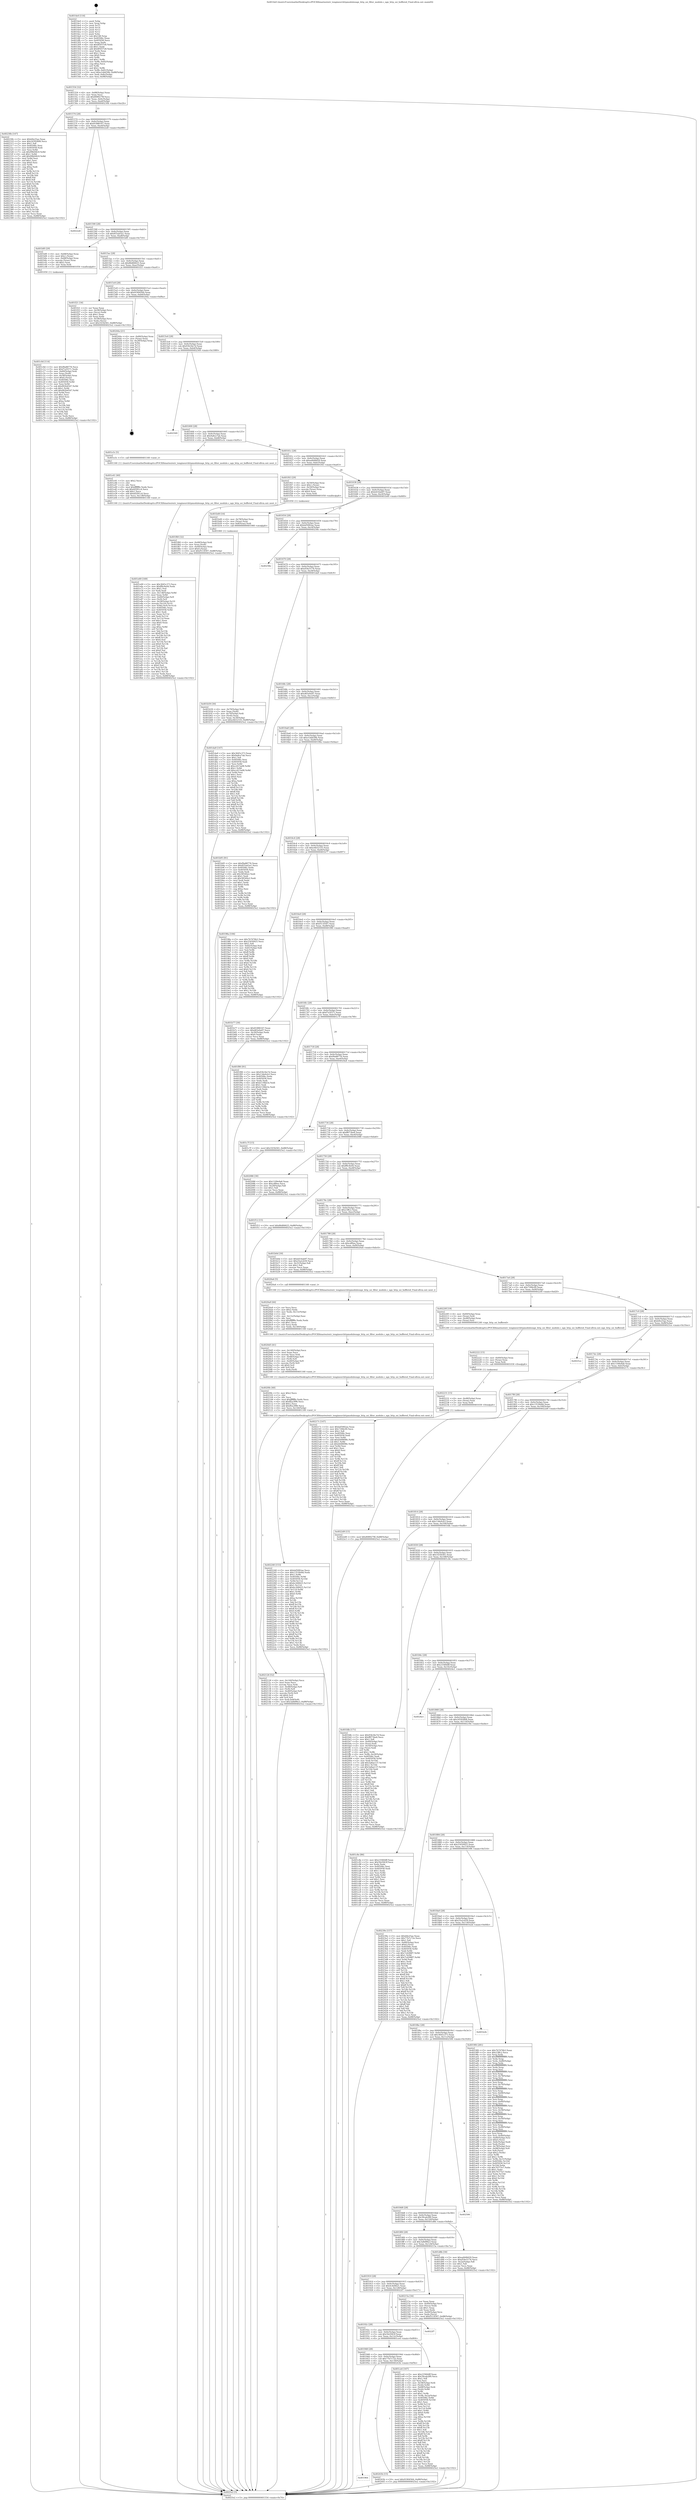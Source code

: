 digraph "0x4014e0" {
  label = "0x4014e0 (/mnt/c/Users/mathe/Desktop/tcc/POCII/binaries/extr_tenginesrchttpmodulesngx_http_ssi_filter_module.c_ngx_http_ssi_buffered_Final-ollvm.out::main(0))"
  labelloc = "t"
  node[shape=record]

  Entry [label="",width=0.3,height=0.3,shape=circle,fillcolor=black,style=filled]
  "0x401554" [label="{
     0x401554 [32]\l
     | [instrs]\l
     &nbsp;&nbsp;0x401554 \<+6\>: mov -0x88(%rbp),%eax\l
     &nbsp;&nbsp;0x40155a \<+2\>: mov %eax,%ecx\l
     &nbsp;&nbsp;0x40155c \<+6\>: sub $0x8089279f,%ecx\l
     &nbsp;&nbsp;0x401562 \<+6\>: mov %eax,-0x9c(%rbp)\l
     &nbsp;&nbsp;0x401568 \<+6\>: mov %ecx,-0xa0(%rbp)\l
     &nbsp;&nbsp;0x40156e \<+6\>: je 000000000040230b \<main+0xe2b\>\l
  }"]
  "0x40230b" [label="{
     0x40230b [147]\l
     | [instrs]\l
     &nbsp;&nbsp;0x40230b \<+5\>: mov $0xb9e25ae,%eax\l
     &nbsp;&nbsp;0x402310 \<+5\>: mov $0x24592808,%ecx\l
     &nbsp;&nbsp;0x402315 \<+2\>: mov $0x1,%dl\l
     &nbsp;&nbsp;0x402317 \<+7\>: mov 0x40506c,%esi\l
     &nbsp;&nbsp;0x40231e \<+7\>: mov 0x405058,%edi\l
     &nbsp;&nbsp;0x402325 \<+3\>: mov %esi,%r8d\l
     &nbsp;&nbsp;0x402328 \<+7\>: sub $0x99b04fc9,%r8d\l
     &nbsp;&nbsp;0x40232f \<+4\>: sub $0x1,%r8d\l
     &nbsp;&nbsp;0x402333 \<+7\>: add $0x99b04fc9,%r8d\l
     &nbsp;&nbsp;0x40233a \<+4\>: imul %r8d,%esi\l
     &nbsp;&nbsp;0x40233e \<+3\>: and $0x1,%esi\l
     &nbsp;&nbsp;0x402341 \<+3\>: cmp $0x0,%esi\l
     &nbsp;&nbsp;0x402344 \<+4\>: sete %r9b\l
     &nbsp;&nbsp;0x402348 \<+3\>: cmp $0xa,%edi\l
     &nbsp;&nbsp;0x40234b \<+4\>: setl %r10b\l
     &nbsp;&nbsp;0x40234f \<+3\>: mov %r9b,%r11b\l
     &nbsp;&nbsp;0x402352 \<+4\>: xor $0xff,%r11b\l
     &nbsp;&nbsp;0x402356 \<+3\>: mov %r10b,%bl\l
     &nbsp;&nbsp;0x402359 \<+3\>: xor $0xff,%bl\l
     &nbsp;&nbsp;0x40235c \<+3\>: xor $0x0,%dl\l
     &nbsp;&nbsp;0x40235f \<+3\>: mov %r11b,%r14b\l
     &nbsp;&nbsp;0x402362 \<+4\>: and $0x0,%r14b\l
     &nbsp;&nbsp;0x402366 \<+3\>: and %dl,%r9b\l
     &nbsp;&nbsp;0x402369 \<+3\>: mov %bl,%r15b\l
     &nbsp;&nbsp;0x40236c \<+4\>: and $0x0,%r15b\l
     &nbsp;&nbsp;0x402370 \<+3\>: and %dl,%r10b\l
     &nbsp;&nbsp;0x402373 \<+3\>: or %r9b,%r14b\l
     &nbsp;&nbsp;0x402376 \<+3\>: or %r10b,%r15b\l
     &nbsp;&nbsp;0x402379 \<+3\>: xor %r15b,%r14b\l
     &nbsp;&nbsp;0x40237c \<+3\>: or %bl,%r11b\l
     &nbsp;&nbsp;0x40237f \<+4\>: xor $0xff,%r11b\l
     &nbsp;&nbsp;0x402383 \<+3\>: or $0x0,%dl\l
     &nbsp;&nbsp;0x402386 \<+3\>: and %dl,%r11b\l
     &nbsp;&nbsp;0x402389 \<+3\>: or %r11b,%r14b\l
     &nbsp;&nbsp;0x40238c \<+4\>: test $0x1,%r14b\l
     &nbsp;&nbsp;0x402390 \<+3\>: cmovne %ecx,%eax\l
     &nbsp;&nbsp;0x402393 \<+6\>: mov %eax,-0x88(%rbp)\l
     &nbsp;&nbsp;0x402399 \<+5\>: jmp 00000000004025e2 \<main+0x1102\>\l
  }"]
  "0x401574" [label="{
     0x401574 [28]\l
     | [instrs]\l
     &nbsp;&nbsp;0x401574 \<+5\>: jmp 0000000000401579 \<main+0x99\>\l
     &nbsp;&nbsp;0x401579 \<+6\>: mov -0x9c(%rbp),%eax\l
     &nbsp;&nbsp;0x40157f \<+5\>: sub $0x81886167,%eax\l
     &nbsp;&nbsp;0x401584 \<+6\>: mov %eax,-0xa4(%rbp)\l
     &nbsp;&nbsp;0x40158a \<+6\>: je 00000000004022e8 \<main+0xe08\>\l
  }"]
  Exit [label="",width=0.3,height=0.3,shape=circle,fillcolor=black,style=filled,peripheries=2]
  "0x4022e8" [label="{
     0x4022e8\l
  }", style=dashed]
  "0x401590" [label="{
     0x401590 [28]\l
     | [instrs]\l
     &nbsp;&nbsp;0x401590 \<+5\>: jmp 0000000000401595 \<main+0xb5\>\l
     &nbsp;&nbsp;0x401595 \<+6\>: mov -0x9c(%rbp),%eax\l
     &nbsp;&nbsp;0x40159b \<+5\>: sub $0x855ab5a1,%eax\l
     &nbsp;&nbsp;0x4015a0 \<+6\>: mov %eax,-0xa8(%rbp)\l
     &nbsp;&nbsp;0x4015a6 \<+6\>: je 0000000000401bf0 \<main+0x710\>\l
  }"]
  "0x401964" [label="{
     0x401964\l
  }", style=dashed]
  "0x401bf0" [label="{
     0x401bf0 [29]\l
     | [instrs]\l
     &nbsp;&nbsp;0x401bf0 \<+4\>: mov -0x68(%rbp),%rax\l
     &nbsp;&nbsp;0x401bf4 \<+6\>: movl $0x1,(%rax)\l
     &nbsp;&nbsp;0x401bfa \<+4\>: mov -0x68(%rbp),%rax\l
     &nbsp;&nbsp;0x401bfe \<+3\>: movslq (%rax),%rax\l
     &nbsp;&nbsp;0x401c01 \<+4\>: shl $0x2,%rax\l
     &nbsp;&nbsp;0x401c05 \<+3\>: mov %rax,%rdi\l
     &nbsp;&nbsp;0x401c08 \<+5\>: call 0000000000401050 \<malloc@plt\>\l
     | [calls]\l
     &nbsp;&nbsp;0x401050 \{1\} (unknown)\l
  }"]
  "0x4015ac" [label="{
     0x4015ac [28]\l
     | [instrs]\l
     &nbsp;&nbsp;0x4015ac \<+5\>: jmp 00000000004015b1 \<main+0xd1\>\l
     &nbsp;&nbsp;0x4015b1 \<+6\>: mov -0x9c(%rbp),%eax\l
     &nbsp;&nbsp;0x4015b7 \<+5\>: sub $0x86d84625,%eax\l
     &nbsp;&nbsp;0x4015bc \<+6\>: mov %eax,-0xac(%rbp)\l
     &nbsp;&nbsp;0x4015c2 \<+6\>: je 0000000000401f21 \<main+0xa41\>\l
  }"]
  "0x40243b" [label="{
     0x40243b [15]\l
     | [instrs]\l
     &nbsp;&nbsp;0x40243b \<+10\>: movl $0x91904564,-0x88(%rbp)\l
     &nbsp;&nbsp;0x402445 \<+5\>: jmp 00000000004025e2 \<main+0x1102\>\l
  }"]
  "0x401f21" [label="{
     0x401f21 [34]\l
     | [instrs]\l
     &nbsp;&nbsp;0x401f21 \<+2\>: xor %eax,%eax\l
     &nbsp;&nbsp;0x401f23 \<+4\>: mov -0x58(%rbp),%rcx\l
     &nbsp;&nbsp;0x401f27 \<+2\>: mov (%rcx),%edx\l
     &nbsp;&nbsp;0x401f29 \<+3\>: sub $0x1,%eax\l
     &nbsp;&nbsp;0x401f2c \<+2\>: sub %eax,%edx\l
     &nbsp;&nbsp;0x401f2e \<+4\>: mov -0x58(%rbp),%rcx\l
     &nbsp;&nbsp;0x401f32 \<+2\>: mov %edx,(%rcx)\l
     &nbsp;&nbsp;0x401f34 \<+10\>: movl $0x1f25b561,-0x88(%rbp)\l
     &nbsp;&nbsp;0x401f3e \<+5\>: jmp 00000000004025e2 \<main+0x1102\>\l
  }"]
  "0x4015c8" [label="{
     0x4015c8 [28]\l
     | [instrs]\l
     &nbsp;&nbsp;0x4015c8 \<+5\>: jmp 00000000004015cd \<main+0xed\>\l
     &nbsp;&nbsp;0x4015cd \<+6\>: mov -0x9c(%rbp),%eax\l
     &nbsp;&nbsp;0x4015d3 \<+5\>: sub $0x91904564,%eax\l
     &nbsp;&nbsp;0x4015d8 \<+6\>: mov %eax,-0xb0(%rbp)\l
     &nbsp;&nbsp;0x4015de \<+6\>: je 000000000040244a \<main+0xf6a\>\l
  }"]
  "0x402240" [label="{
     0x402240 [153]\l
     | [instrs]\l
     &nbsp;&nbsp;0x402240 \<+5\>: mov $0xbd5082ae,%ecx\l
     &nbsp;&nbsp;0x402245 \<+5\>: mov $0x13539e8d,%edx\l
     &nbsp;&nbsp;0x40224a \<+3\>: mov $0x1,%r8b\l
     &nbsp;&nbsp;0x40224d \<+8\>: mov 0x40506c,%r9d\l
     &nbsp;&nbsp;0x402255 \<+8\>: mov 0x405058,%r10d\l
     &nbsp;&nbsp;0x40225d \<+3\>: mov %r9d,%r11d\l
     &nbsp;&nbsp;0x402260 \<+7\>: sub $0xbc268425,%r11d\l
     &nbsp;&nbsp;0x402267 \<+4\>: sub $0x1,%r11d\l
     &nbsp;&nbsp;0x40226b \<+7\>: add $0xbc268425,%r11d\l
     &nbsp;&nbsp;0x402272 \<+4\>: imul %r11d,%r9d\l
     &nbsp;&nbsp;0x402276 \<+4\>: and $0x1,%r9d\l
     &nbsp;&nbsp;0x40227a \<+4\>: cmp $0x0,%r9d\l
     &nbsp;&nbsp;0x40227e \<+3\>: sete %bl\l
     &nbsp;&nbsp;0x402281 \<+4\>: cmp $0xa,%r10d\l
     &nbsp;&nbsp;0x402285 \<+4\>: setl %r14b\l
     &nbsp;&nbsp;0x402289 \<+3\>: mov %bl,%r15b\l
     &nbsp;&nbsp;0x40228c \<+4\>: xor $0xff,%r15b\l
     &nbsp;&nbsp;0x402290 \<+3\>: mov %r14b,%r12b\l
     &nbsp;&nbsp;0x402293 \<+4\>: xor $0xff,%r12b\l
     &nbsp;&nbsp;0x402297 \<+4\>: xor $0x0,%r8b\l
     &nbsp;&nbsp;0x40229b \<+3\>: mov %r15b,%r13b\l
     &nbsp;&nbsp;0x40229e \<+4\>: and $0x0,%r13b\l
     &nbsp;&nbsp;0x4022a2 \<+3\>: and %r8b,%bl\l
     &nbsp;&nbsp;0x4022a5 \<+3\>: mov %r12b,%al\l
     &nbsp;&nbsp;0x4022a8 \<+2\>: and $0x0,%al\l
     &nbsp;&nbsp;0x4022aa \<+3\>: and %r8b,%r14b\l
     &nbsp;&nbsp;0x4022ad \<+3\>: or %bl,%r13b\l
     &nbsp;&nbsp;0x4022b0 \<+3\>: or %r14b,%al\l
     &nbsp;&nbsp;0x4022b3 \<+3\>: xor %al,%r13b\l
     &nbsp;&nbsp;0x4022b6 \<+3\>: or %r12b,%r15b\l
     &nbsp;&nbsp;0x4022b9 \<+4\>: xor $0xff,%r15b\l
     &nbsp;&nbsp;0x4022bd \<+4\>: or $0x0,%r8b\l
     &nbsp;&nbsp;0x4022c1 \<+3\>: and %r8b,%r15b\l
     &nbsp;&nbsp;0x4022c4 \<+3\>: or %r15b,%r13b\l
     &nbsp;&nbsp;0x4022c7 \<+4\>: test $0x1,%r13b\l
     &nbsp;&nbsp;0x4022cb \<+3\>: cmovne %edx,%ecx\l
     &nbsp;&nbsp;0x4022ce \<+6\>: mov %ecx,-0x88(%rbp)\l
     &nbsp;&nbsp;0x4022d4 \<+5\>: jmp 00000000004025e2 \<main+0x1102\>\l
  }"]
  "0x40244a" [label="{
     0x40244a [21]\l
     | [instrs]\l
     &nbsp;&nbsp;0x40244a \<+4\>: mov -0x80(%rbp),%rax\l
     &nbsp;&nbsp;0x40244e \<+2\>: mov (%rax),%eax\l
     &nbsp;&nbsp;0x402450 \<+4\>: lea -0x28(%rbp),%rsp\l
     &nbsp;&nbsp;0x402454 \<+1\>: pop %rbx\l
     &nbsp;&nbsp;0x402455 \<+2\>: pop %r12\l
     &nbsp;&nbsp;0x402457 \<+2\>: pop %r13\l
     &nbsp;&nbsp;0x402459 \<+2\>: pop %r14\l
     &nbsp;&nbsp;0x40245b \<+2\>: pop %r15\l
     &nbsp;&nbsp;0x40245d \<+1\>: pop %rbp\l
     &nbsp;&nbsp;0x40245e \<+1\>: ret\l
  }"]
  "0x4015e4" [label="{
     0x4015e4 [28]\l
     | [instrs]\l
     &nbsp;&nbsp;0x4015e4 \<+5\>: jmp 00000000004015e9 \<main+0x109\>\l
     &nbsp;&nbsp;0x4015e9 \<+6\>: mov -0x9c(%rbp),%eax\l
     &nbsp;&nbsp;0x4015ef \<+5\>: sub $0x93b34e7d,%eax\l
     &nbsp;&nbsp;0x4015f4 \<+6\>: mov %eax,-0xb4(%rbp)\l
     &nbsp;&nbsp;0x4015fa \<+6\>: je 0000000000402569 \<main+0x1089\>\l
  }"]
  "0x402231" [label="{
     0x402231 [15]\l
     | [instrs]\l
     &nbsp;&nbsp;0x402231 \<+4\>: mov -0x48(%rbp),%rax\l
     &nbsp;&nbsp;0x402235 \<+3\>: mov (%rax),%rax\l
     &nbsp;&nbsp;0x402238 \<+3\>: mov %rax,%rdi\l
     &nbsp;&nbsp;0x40223b \<+5\>: call 0000000000401030 \<free@plt\>\l
     | [calls]\l
     &nbsp;&nbsp;0x401030 \{1\} (unknown)\l
  }"]
  "0x402569" [label="{
     0x402569\l
  }", style=dashed]
  "0x401600" [label="{
     0x401600 [28]\l
     | [instrs]\l
     &nbsp;&nbsp;0x401600 \<+5\>: jmp 0000000000401605 \<main+0x125\>\l
     &nbsp;&nbsp;0x401605 \<+6\>: mov -0x9c(%rbp),%eax\l
     &nbsp;&nbsp;0x40160b \<+5\>: sub $0x9a8ce7ab,%eax\l
     &nbsp;&nbsp;0x401610 \<+6\>: mov %eax,-0xb8(%rbp)\l
     &nbsp;&nbsp;0x401616 \<+6\>: je 0000000000401e3c \<main+0x95c\>\l
  }"]
  "0x402222" [label="{
     0x402222 [15]\l
     | [instrs]\l
     &nbsp;&nbsp;0x402222 \<+4\>: mov -0x60(%rbp),%rax\l
     &nbsp;&nbsp;0x402226 \<+3\>: mov (%rax),%rax\l
     &nbsp;&nbsp;0x402229 \<+3\>: mov %rax,%rdi\l
     &nbsp;&nbsp;0x40222c \<+5\>: call 0000000000401030 \<free@plt\>\l
     | [calls]\l
     &nbsp;&nbsp;0x401030 \{1\} (unknown)\l
  }"]
  "0x401e3c" [label="{
     0x401e3c [5]\l
     | [instrs]\l
     &nbsp;&nbsp;0x401e3c \<+5\>: call 0000000000401160 \<next_i\>\l
     | [calls]\l
     &nbsp;&nbsp;0x401160 \{1\} (/mnt/c/Users/mathe/Desktop/tcc/POCII/binaries/extr_tenginesrchttpmodulesngx_http_ssi_filter_module.c_ngx_http_ssi_buffered_Final-ollvm.out::next_i)\l
  }"]
  "0x40161c" [label="{
     0x40161c [28]\l
     | [instrs]\l
     &nbsp;&nbsp;0x40161c \<+5\>: jmp 0000000000401621 \<main+0x141\>\l
     &nbsp;&nbsp;0x401621 \<+6\>: mov -0x9c(%rbp),%eax\l
     &nbsp;&nbsp;0x401627 \<+5\>: sub $0xad448d29,%eax\l
     &nbsp;&nbsp;0x40162c \<+6\>: mov %eax,-0xbc(%rbp)\l
     &nbsp;&nbsp;0x401632 \<+6\>: je 0000000000401f43 \<main+0xa63\>\l
  }"]
  "0x402126" [label="{
     0x402126 [52]\l
     | [instrs]\l
     &nbsp;&nbsp;0x402126 \<+6\>: mov -0x144(%rbp),%ecx\l
     &nbsp;&nbsp;0x40212c \<+3\>: imul %eax,%ecx\l
     &nbsp;&nbsp;0x40212f \<+3\>: movslq %ecx,%rdi\l
     &nbsp;&nbsp;0x402132 \<+4\>: mov -0x48(%rbp),%r8\l
     &nbsp;&nbsp;0x402136 \<+3\>: mov (%r8),%r8\l
     &nbsp;&nbsp;0x402139 \<+4\>: mov -0x40(%rbp),%r9\l
     &nbsp;&nbsp;0x40213d \<+3\>: movslq (%r9),%r9\l
     &nbsp;&nbsp;0x402140 \<+4\>: shl $0x4,%r9\l
     &nbsp;&nbsp;0x402144 \<+3\>: add %r9,%r8\l
     &nbsp;&nbsp;0x402147 \<+4\>: mov %rdi,0x8(%r8)\l
     &nbsp;&nbsp;0x40214b \<+10\>: movl $0x3a8d96e3,-0x88(%rbp)\l
     &nbsp;&nbsp;0x402155 \<+5\>: jmp 00000000004025e2 \<main+0x1102\>\l
  }"]
  "0x401f43" [label="{
     0x401f43 [29]\l
     | [instrs]\l
     &nbsp;&nbsp;0x401f43 \<+4\>: mov -0x50(%rbp),%rax\l
     &nbsp;&nbsp;0x401f47 \<+6\>: movl $0x1,(%rax)\l
     &nbsp;&nbsp;0x401f4d \<+4\>: mov -0x50(%rbp),%rax\l
     &nbsp;&nbsp;0x401f51 \<+3\>: movslq (%rax),%rax\l
     &nbsp;&nbsp;0x401f54 \<+4\>: shl $0x4,%rax\l
     &nbsp;&nbsp;0x401f58 \<+3\>: mov %rax,%rdi\l
     &nbsp;&nbsp;0x401f5b \<+5\>: call 0000000000401050 \<malloc@plt\>\l
     | [calls]\l
     &nbsp;&nbsp;0x401050 \{1\} (unknown)\l
  }"]
  "0x401638" [label="{
     0x401638 [28]\l
     | [instrs]\l
     &nbsp;&nbsp;0x401638 \<+5\>: jmp 000000000040163d \<main+0x15d\>\l
     &nbsp;&nbsp;0x40163d \<+6\>: mov -0x9c(%rbp),%eax\l
     &nbsp;&nbsp;0x401643 \<+5\>: sub $0xb416ab97,%eax\l
     &nbsp;&nbsp;0x401648 \<+6\>: mov %eax,-0xc0(%rbp)\l
     &nbsp;&nbsp;0x40164e \<+6\>: je 0000000000401b49 \<main+0x669\>\l
  }"]
  "0x4020fe" [label="{
     0x4020fe [40]\l
     | [instrs]\l
     &nbsp;&nbsp;0x4020fe \<+5\>: mov $0x2,%ecx\l
     &nbsp;&nbsp;0x402103 \<+1\>: cltd\l
     &nbsp;&nbsp;0x402104 \<+2\>: idiv %ecx\l
     &nbsp;&nbsp;0x402106 \<+6\>: imul $0xfffffffe,%edx,%ecx\l
     &nbsp;&nbsp;0x40210c \<+6\>: sub $0xff2a3f96,%ecx\l
     &nbsp;&nbsp;0x402112 \<+3\>: add $0x1,%ecx\l
     &nbsp;&nbsp;0x402115 \<+6\>: add $0xff2a3f96,%ecx\l
     &nbsp;&nbsp;0x40211b \<+6\>: mov %ecx,-0x144(%rbp)\l
     &nbsp;&nbsp;0x402121 \<+5\>: call 0000000000401160 \<next_i\>\l
     | [calls]\l
     &nbsp;&nbsp;0x401160 \{1\} (/mnt/c/Users/mathe/Desktop/tcc/POCII/binaries/extr_tenginesrchttpmodulesngx_http_ssi_filter_module.c_ngx_http_ssi_buffered_Final-ollvm.out::next_i)\l
  }"]
  "0x401b49" [label="{
     0x401b49 [16]\l
     | [instrs]\l
     &nbsp;&nbsp;0x401b49 \<+4\>: mov -0x78(%rbp),%rax\l
     &nbsp;&nbsp;0x401b4d \<+3\>: mov (%rax),%rax\l
     &nbsp;&nbsp;0x401b50 \<+4\>: mov 0x8(%rax),%rdi\l
     &nbsp;&nbsp;0x401b54 \<+5\>: call 0000000000401060 \<atoi@plt\>\l
     | [calls]\l
     &nbsp;&nbsp;0x401060 \{1\} (unknown)\l
  }"]
  "0x401654" [label="{
     0x401654 [28]\l
     | [instrs]\l
     &nbsp;&nbsp;0x401654 \<+5\>: jmp 0000000000401659 \<main+0x179\>\l
     &nbsp;&nbsp;0x401659 \<+6\>: mov -0x9c(%rbp),%eax\l
     &nbsp;&nbsp;0x40165f \<+5\>: sub $0xbd5082ae,%eax\l
     &nbsp;&nbsp;0x401664 \<+6\>: mov %eax,-0xc4(%rbp)\l
     &nbsp;&nbsp;0x40166a \<+6\>: je 000000000040258e \<main+0x10ae\>\l
  }"]
  "0x4020d5" [label="{
     0x4020d5 [41]\l
     | [instrs]\l
     &nbsp;&nbsp;0x4020d5 \<+6\>: mov -0x140(%rbp),%ecx\l
     &nbsp;&nbsp;0x4020db \<+3\>: imul %eax,%ecx\l
     &nbsp;&nbsp;0x4020de \<+3\>: movslq %ecx,%rdi\l
     &nbsp;&nbsp;0x4020e1 \<+4\>: mov -0x48(%rbp),%r8\l
     &nbsp;&nbsp;0x4020e5 \<+3\>: mov (%r8),%r8\l
     &nbsp;&nbsp;0x4020e8 \<+4\>: mov -0x40(%rbp),%r9\l
     &nbsp;&nbsp;0x4020ec \<+3\>: movslq (%r9),%r9\l
     &nbsp;&nbsp;0x4020ef \<+4\>: shl $0x4,%r9\l
     &nbsp;&nbsp;0x4020f3 \<+3\>: add %r9,%r8\l
     &nbsp;&nbsp;0x4020f6 \<+3\>: mov %rdi,(%r8)\l
     &nbsp;&nbsp;0x4020f9 \<+5\>: call 0000000000401160 \<next_i\>\l
     | [calls]\l
     &nbsp;&nbsp;0x401160 \{1\} (/mnt/c/Users/mathe/Desktop/tcc/POCII/binaries/extr_tenginesrchttpmodulesngx_http_ssi_filter_module.c_ngx_http_ssi_buffered_Final-ollvm.out::next_i)\l
  }"]
  "0x40258e" [label="{
     0x40258e\l
  }", style=dashed]
  "0x401670" [label="{
     0x401670 [28]\l
     | [instrs]\l
     &nbsp;&nbsp;0x401670 \<+5\>: jmp 0000000000401675 \<main+0x195\>\l
     &nbsp;&nbsp;0x401675 \<+6\>: mov -0x9c(%rbp),%eax\l
     &nbsp;&nbsp;0x40167b \<+5\>: sub $0xd54e5176,%eax\l
     &nbsp;&nbsp;0x401680 \<+6\>: mov %eax,-0xc8(%rbp)\l
     &nbsp;&nbsp;0x401686 \<+6\>: je 0000000000401da9 \<main+0x8c9\>\l
  }"]
  "0x4020a9" [label="{
     0x4020a9 [44]\l
     | [instrs]\l
     &nbsp;&nbsp;0x4020a9 \<+2\>: xor %ecx,%ecx\l
     &nbsp;&nbsp;0x4020ab \<+5\>: mov $0x2,%edx\l
     &nbsp;&nbsp;0x4020b0 \<+6\>: mov %edx,-0x13c(%rbp)\l
     &nbsp;&nbsp;0x4020b6 \<+1\>: cltd\l
     &nbsp;&nbsp;0x4020b7 \<+6\>: mov -0x13c(%rbp),%esi\l
     &nbsp;&nbsp;0x4020bd \<+2\>: idiv %esi\l
     &nbsp;&nbsp;0x4020bf \<+6\>: imul $0xfffffffe,%edx,%edx\l
     &nbsp;&nbsp;0x4020c5 \<+3\>: sub $0x1,%ecx\l
     &nbsp;&nbsp;0x4020c8 \<+2\>: sub %ecx,%edx\l
     &nbsp;&nbsp;0x4020ca \<+6\>: mov %edx,-0x140(%rbp)\l
     &nbsp;&nbsp;0x4020d0 \<+5\>: call 0000000000401160 \<next_i\>\l
     | [calls]\l
     &nbsp;&nbsp;0x401160 \{1\} (/mnt/c/Users/mathe/Desktop/tcc/POCII/binaries/extr_tenginesrchttpmodulesngx_http_ssi_filter_module.c_ngx_http_ssi_buffered_Final-ollvm.out::next_i)\l
  }"]
  "0x401da9" [label="{
     0x401da9 [147]\l
     | [instrs]\l
     &nbsp;&nbsp;0x401da9 \<+5\>: mov $0x3645c373,%eax\l
     &nbsp;&nbsp;0x401dae \<+5\>: mov $0x9a8ce7ab,%ecx\l
     &nbsp;&nbsp;0x401db3 \<+2\>: mov $0x1,%dl\l
     &nbsp;&nbsp;0x401db5 \<+7\>: mov 0x40506c,%esi\l
     &nbsp;&nbsp;0x401dbc \<+7\>: mov 0x405058,%edi\l
     &nbsp;&nbsp;0x401dc3 \<+3\>: mov %esi,%r8d\l
     &nbsp;&nbsp;0x401dc6 \<+7\>: sub $0xcc615a08,%r8d\l
     &nbsp;&nbsp;0x401dcd \<+4\>: sub $0x1,%r8d\l
     &nbsp;&nbsp;0x401dd1 \<+7\>: add $0xcc615a08,%r8d\l
     &nbsp;&nbsp;0x401dd8 \<+4\>: imul %r8d,%esi\l
     &nbsp;&nbsp;0x401ddc \<+3\>: and $0x1,%esi\l
     &nbsp;&nbsp;0x401ddf \<+3\>: cmp $0x0,%esi\l
     &nbsp;&nbsp;0x401de2 \<+4\>: sete %r9b\l
     &nbsp;&nbsp;0x401de6 \<+3\>: cmp $0xa,%edi\l
     &nbsp;&nbsp;0x401de9 \<+4\>: setl %r10b\l
     &nbsp;&nbsp;0x401ded \<+3\>: mov %r9b,%r11b\l
     &nbsp;&nbsp;0x401df0 \<+4\>: xor $0xff,%r11b\l
     &nbsp;&nbsp;0x401df4 \<+3\>: mov %r10b,%bl\l
     &nbsp;&nbsp;0x401df7 \<+3\>: xor $0xff,%bl\l
     &nbsp;&nbsp;0x401dfa \<+3\>: xor $0x1,%dl\l
     &nbsp;&nbsp;0x401dfd \<+3\>: mov %r11b,%r14b\l
     &nbsp;&nbsp;0x401e00 \<+4\>: and $0xff,%r14b\l
     &nbsp;&nbsp;0x401e04 \<+3\>: and %dl,%r9b\l
     &nbsp;&nbsp;0x401e07 \<+3\>: mov %bl,%r15b\l
     &nbsp;&nbsp;0x401e0a \<+4\>: and $0xff,%r15b\l
     &nbsp;&nbsp;0x401e0e \<+3\>: and %dl,%r10b\l
     &nbsp;&nbsp;0x401e11 \<+3\>: or %r9b,%r14b\l
     &nbsp;&nbsp;0x401e14 \<+3\>: or %r10b,%r15b\l
     &nbsp;&nbsp;0x401e17 \<+3\>: xor %r15b,%r14b\l
     &nbsp;&nbsp;0x401e1a \<+3\>: or %bl,%r11b\l
     &nbsp;&nbsp;0x401e1d \<+4\>: xor $0xff,%r11b\l
     &nbsp;&nbsp;0x401e21 \<+3\>: or $0x1,%dl\l
     &nbsp;&nbsp;0x401e24 \<+3\>: and %dl,%r11b\l
     &nbsp;&nbsp;0x401e27 \<+3\>: or %r11b,%r14b\l
     &nbsp;&nbsp;0x401e2a \<+4\>: test $0x1,%r14b\l
     &nbsp;&nbsp;0x401e2e \<+3\>: cmovne %ecx,%eax\l
     &nbsp;&nbsp;0x401e31 \<+6\>: mov %eax,-0x88(%rbp)\l
     &nbsp;&nbsp;0x401e37 \<+5\>: jmp 00000000004025e2 \<main+0x1102\>\l
  }"]
  "0x40168c" [label="{
     0x40168c [28]\l
     | [instrs]\l
     &nbsp;&nbsp;0x40168c \<+5\>: jmp 0000000000401691 \<main+0x1b1\>\l
     &nbsp;&nbsp;0x401691 \<+6\>: mov -0x9c(%rbp),%eax\l
     &nbsp;&nbsp;0x401697 \<+5\>: sub $0xd65e0a97,%eax\l
     &nbsp;&nbsp;0x40169c \<+6\>: mov %eax,-0xcc(%rbp)\l
     &nbsp;&nbsp;0x4016a2 \<+6\>: je 0000000000401b95 \<main+0x6b5\>\l
  }"]
  "0x401f60" [label="{
     0x401f60 [32]\l
     | [instrs]\l
     &nbsp;&nbsp;0x401f60 \<+4\>: mov -0x48(%rbp),%rdi\l
     &nbsp;&nbsp;0x401f64 \<+3\>: mov %rax,(%rdi)\l
     &nbsp;&nbsp;0x401f67 \<+4\>: mov -0x40(%rbp),%rax\l
     &nbsp;&nbsp;0x401f6b \<+6\>: movl $0x0,(%rax)\l
     &nbsp;&nbsp;0x401f71 \<+10\>: movl $0xf513f307,-0x88(%rbp)\l
     &nbsp;&nbsp;0x401f7b \<+5\>: jmp 00000000004025e2 \<main+0x1102\>\l
  }"]
  "0x401b95" [label="{
     0x401b95 [91]\l
     | [instrs]\l
     &nbsp;&nbsp;0x401b95 \<+5\>: mov $0xf9a88776,%eax\l
     &nbsp;&nbsp;0x401b9a \<+5\>: mov $0x855ab5a1,%ecx\l
     &nbsp;&nbsp;0x401b9f \<+7\>: mov 0x40506c,%edx\l
     &nbsp;&nbsp;0x401ba6 \<+7\>: mov 0x405058,%esi\l
     &nbsp;&nbsp;0x401bad \<+2\>: mov %edx,%edi\l
     &nbsp;&nbsp;0x401baf \<+6\>: add $0x58540e2,%edi\l
     &nbsp;&nbsp;0x401bb5 \<+3\>: sub $0x1,%edi\l
     &nbsp;&nbsp;0x401bb8 \<+6\>: sub $0x58540e2,%edi\l
     &nbsp;&nbsp;0x401bbe \<+3\>: imul %edi,%edx\l
     &nbsp;&nbsp;0x401bc1 \<+3\>: and $0x1,%edx\l
     &nbsp;&nbsp;0x401bc4 \<+3\>: cmp $0x0,%edx\l
     &nbsp;&nbsp;0x401bc7 \<+4\>: sete %r8b\l
     &nbsp;&nbsp;0x401bcb \<+3\>: cmp $0xa,%esi\l
     &nbsp;&nbsp;0x401bce \<+4\>: setl %r9b\l
     &nbsp;&nbsp;0x401bd2 \<+3\>: mov %r8b,%r10b\l
     &nbsp;&nbsp;0x401bd5 \<+3\>: and %r9b,%r10b\l
     &nbsp;&nbsp;0x401bd8 \<+3\>: xor %r9b,%r8b\l
     &nbsp;&nbsp;0x401bdb \<+3\>: or %r8b,%r10b\l
     &nbsp;&nbsp;0x401bde \<+4\>: test $0x1,%r10b\l
     &nbsp;&nbsp;0x401be2 \<+3\>: cmovne %ecx,%eax\l
     &nbsp;&nbsp;0x401be5 \<+6\>: mov %eax,-0x88(%rbp)\l
     &nbsp;&nbsp;0x401beb \<+5\>: jmp 00000000004025e2 \<main+0x1102\>\l
  }"]
  "0x4016a8" [label="{
     0x4016a8 [28]\l
     | [instrs]\l
     &nbsp;&nbsp;0x4016a8 \<+5\>: jmp 00000000004016ad \<main+0x1cd\>\l
     &nbsp;&nbsp;0x4016ad \<+6\>: mov -0x9c(%rbp),%eax\l
     &nbsp;&nbsp;0x4016b3 \<+5\>: sub $0xe1ddd39b,%eax\l
     &nbsp;&nbsp;0x4016b8 \<+6\>: mov %eax,-0xd0(%rbp)\l
     &nbsp;&nbsp;0x4016be \<+6\>: je 000000000040198a \<main+0x4aa\>\l
  }"]
  "0x401e69" [label="{
     0x401e69 [169]\l
     | [instrs]\l
     &nbsp;&nbsp;0x401e69 \<+5\>: mov $0x3645c373,%ecx\l
     &nbsp;&nbsp;0x401e6e \<+5\>: mov $0xff9c9e04,%edx\l
     &nbsp;&nbsp;0x401e73 \<+3\>: mov $0x1,%sil\l
     &nbsp;&nbsp;0x401e76 \<+2\>: xor %edi,%edi\l
     &nbsp;&nbsp;0x401e78 \<+7\>: mov -0x138(%rbp),%r8d\l
     &nbsp;&nbsp;0x401e7f \<+4\>: imul %eax,%r8d\l
     &nbsp;&nbsp;0x401e83 \<+4\>: mov -0x60(%rbp),%r9\l
     &nbsp;&nbsp;0x401e87 \<+3\>: mov (%r9),%r9\l
     &nbsp;&nbsp;0x401e8a \<+4\>: mov -0x58(%rbp),%r10\l
     &nbsp;&nbsp;0x401e8e \<+3\>: movslq (%r10),%r10\l
     &nbsp;&nbsp;0x401e91 \<+4\>: mov %r8d,(%r9,%r10,4)\l
     &nbsp;&nbsp;0x401e95 \<+7\>: mov 0x40506c,%eax\l
     &nbsp;&nbsp;0x401e9c \<+8\>: mov 0x405058,%r8d\l
     &nbsp;&nbsp;0x401ea4 \<+3\>: sub $0x1,%edi\l
     &nbsp;&nbsp;0x401ea7 \<+3\>: mov %eax,%r11d\l
     &nbsp;&nbsp;0x401eaa \<+3\>: add %edi,%r11d\l
     &nbsp;&nbsp;0x401ead \<+4\>: imul %r11d,%eax\l
     &nbsp;&nbsp;0x401eb1 \<+3\>: and $0x1,%eax\l
     &nbsp;&nbsp;0x401eb4 \<+3\>: cmp $0x0,%eax\l
     &nbsp;&nbsp;0x401eb7 \<+3\>: sete %bl\l
     &nbsp;&nbsp;0x401eba \<+4\>: cmp $0xa,%r8d\l
     &nbsp;&nbsp;0x401ebe \<+4\>: setl %r14b\l
     &nbsp;&nbsp;0x401ec2 \<+3\>: mov %bl,%r15b\l
     &nbsp;&nbsp;0x401ec5 \<+4\>: xor $0xff,%r15b\l
     &nbsp;&nbsp;0x401ec9 \<+3\>: mov %r14b,%r12b\l
     &nbsp;&nbsp;0x401ecc \<+4\>: xor $0xff,%r12b\l
     &nbsp;&nbsp;0x401ed0 \<+4\>: xor $0x0,%sil\l
     &nbsp;&nbsp;0x401ed4 \<+3\>: mov %r15b,%r13b\l
     &nbsp;&nbsp;0x401ed7 \<+4\>: and $0x0,%r13b\l
     &nbsp;&nbsp;0x401edb \<+3\>: and %sil,%bl\l
     &nbsp;&nbsp;0x401ede \<+3\>: mov %r12b,%al\l
     &nbsp;&nbsp;0x401ee1 \<+2\>: and $0x0,%al\l
     &nbsp;&nbsp;0x401ee3 \<+3\>: and %sil,%r14b\l
     &nbsp;&nbsp;0x401ee6 \<+3\>: or %bl,%r13b\l
     &nbsp;&nbsp;0x401ee9 \<+3\>: or %r14b,%al\l
     &nbsp;&nbsp;0x401eec \<+3\>: xor %al,%r13b\l
     &nbsp;&nbsp;0x401eef \<+3\>: or %r12b,%r15b\l
     &nbsp;&nbsp;0x401ef2 \<+4\>: xor $0xff,%r15b\l
     &nbsp;&nbsp;0x401ef6 \<+4\>: or $0x0,%sil\l
     &nbsp;&nbsp;0x401efa \<+3\>: and %sil,%r15b\l
     &nbsp;&nbsp;0x401efd \<+3\>: or %r15b,%r13b\l
     &nbsp;&nbsp;0x401f00 \<+4\>: test $0x1,%r13b\l
     &nbsp;&nbsp;0x401f04 \<+3\>: cmovne %edx,%ecx\l
     &nbsp;&nbsp;0x401f07 \<+6\>: mov %ecx,-0x88(%rbp)\l
     &nbsp;&nbsp;0x401f0d \<+5\>: jmp 00000000004025e2 \<main+0x1102\>\l
  }"]
  "0x40198a" [label="{
     0x40198a [106]\l
     | [instrs]\l
     &nbsp;&nbsp;0x40198a \<+5\>: mov $0x7b7476b3,%eax\l
     &nbsp;&nbsp;0x40198f \<+5\>: mov $0x25450925,%ecx\l
     &nbsp;&nbsp;0x401994 \<+2\>: mov $0x1,%dl\l
     &nbsp;&nbsp;0x401996 \<+7\>: mov -0x82(%rbp),%sil\l
     &nbsp;&nbsp;0x40199d \<+7\>: mov -0x81(%rbp),%dil\l
     &nbsp;&nbsp;0x4019a4 \<+3\>: mov %sil,%r8b\l
     &nbsp;&nbsp;0x4019a7 \<+4\>: xor $0xff,%r8b\l
     &nbsp;&nbsp;0x4019ab \<+3\>: mov %dil,%r9b\l
     &nbsp;&nbsp;0x4019ae \<+4\>: xor $0xff,%r9b\l
     &nbsp;&nbsp;0x4019b2 \<+3\>: xor $0x0,%dl\l
     &nbsp;&nbsp;0x4019b5 \<+3\>: mov %r8b,%r10b\l
     &nbsp;&nbsp;0x4019b8 \<+4\>: and $0x0,%r10b\l
     &nbsp;&nbsp;0x4019bc \<+3\>: and %dl,%sil\l
     &nbsp;&nbsp;0x4019bf \<+3\>: mov %r9b,%r11b\l
     &nbsp;&nbsp;0x4019c2 \<+4\>: and $0x0,%r11b\l
     &nbsp;&nbsp;0x4019c6 \<+3\>: and %dl,%dil\l
     &nbsp;&nbsp;0x4019c9 \<+3\>: or %sil,%r10b\l
     &nbsp;&nbsp;0x4019cc \<+3\>: or %dil,%r11b\l
     &nbsp;&nbsp;0x4019cf \<+3\>: xor %r11b,%r10b\l
     &nbsp;&nbsp;0x4019d2 \<+3\>: or %r9b,%r8b\l
     &nbsp;&nbsp;0x4019d5 \<+4\>: xor $0xff,%r8b\l
     &nbsp;&nbsp;0x4019d9 \<+3\>: or $0x0,%dl\l
     &nbsp;&nbsp;0x4019dc \<+3\>: and %dl,%r8b\l
     &nbsp;&nbsp;0x4019df \<+3\>: or %r8b,%r10b\l
     &nbsp;&nbsp;0x4019e2 \<+4\>: test $0x1,%r10b\l
     &nbsp;&nbsp;0x4019e6 \<+3\>: cmovne %ecx,%eax\l
     &nbsp;&nbsp;0x4019e9 \<+6\>: mov %eax,-0x88(%rbp)\l
     &nbsp;&nbsp;0x4019ef \<+5\>: jmp 00000000004025e2 \<main+0x1102\>\l
  }"]
  "0x4016c4" [label="{
     0x4016c4 [28]\l
     | [instrs]\l
     &nbsp;&nbsp;0x4016c4 \<+5\>: jmp 00000000004016c9 \<main+0x1e9\>\l
     &nbsp;&nbsp;0x4016c9 \<+6\>: mov -0x9c(%rbp),%eax\l
     &nbsp;&nbsp;0x4016cf \<+5\>: sub $0xe4b52335,%eax\l
     &nbsp;&nbsp;0x4016d4 \<+6\>: mov %eax,-0xd4(%rbp)\l
     &nbsp;&nbsp;0x4016da \<+6\>: je 0000000000401b77 \<main+0x697\>\l
  }"]
  "0x4025e2" [label="{
     0x4025e2 [5]\l
     | [instrs]\l
     &nbsp;&nbsp;0x4025e2 \<+5\>: jmp 0000000000401554 \<main+0x74\>\l
  }"]
  "0x4014e0" [label="{
     0x4014e0 [116]\l
     | [instrs]\l
     &nbsp;&nbsp;0x4014e0 \<+1\>: push %rbp\l
     &nbsp;&nbsp;0x4014e1 \<+3\>: mov %rsp,%rbp\l
     &nbsp;&nbsp;0x4014e4 \<+2\>: push %r15\l
     &nbsp;&nbsp;0x4014e6 \<+2\>: push %r14\l
     &nbsp;&nbsp;0x4014e8 \<+2\>: push %r13\l
     &nbsp;&nbsp;0x4014ea \<+2\>: push %r12\l
     &nbsp;&nbsp;0x4014ec \<+1\>: push %rbx\l
     &nbsp;&nbsp;0x4014ed \<+7\>: sub $0x148,%rsp\l
     &nbsp;&nbsp;0x4014f4 \<+7\>: mov 0x40506c,%eax\l
     &nbsp;&nbsp;0x4014fb \<+7\>: mov 0x405058,%ecx\l
     &nbsp;&nbsp;0x401502 \<+2\>: mov %eax,%edx\l
     &nbsp;&nbsp;0x401504 \<+6\>: sub $0x8f5f37e8,%edx\l
     &nbsp;&nbsp;0x40150a \<+3\>: sub $0x1,%edx\l
     &nbsp;&nbsp;0x40150d \<+6\>: add $0x8f5f37e8,%edx\l
     &nbsp;&nbsp;0x401513 \<+3\>: imul %edx,%eax\l
     &nbsp;&nbsp;0x401516 \<+3\>: and $0x1,%eax\l
     &nbsp;&nbsp;0x401519 \<+3\>: cmp $0x0,%eax\l
     &nbsp;&nbsp;0x40151c \<+4\>: sete %r8b\l
     &nbsp;&nbsp;0x401520 \<+4\>: and $0x1,%r8b\l
     &nbsp;&nbsp;0x401524 \<+7\>: mov %r8b,-0x82(%rbp)\l
     &nbsp;&nbsp;0x40152b \<+3\>: cmp $0xa,%ecx\l
     &nbsp;&nbsp;0x40152e \<+4\>: setl %r8b\l
     &nbsp;&nbsp;0x401532 \<+4\>: and $0x1,%r8b\l
     &nbsp;&nbsp;0x401536 \<+7\>: mov %r8b,-0x81(%rbp)\l
     &nbsp;&nbsp;0x40153d \<+10\>: movl $0xe1ddd39b,-0x88(%rbp)\l
     &nbsp;&nbsp;0x401547 \<+6\>: mov %edi,-0x8c(%rbp)\l
     &nbsp;&nbsp;0x40154d \<+7\>: mov %rsi,-0x98(%rbp)\l
  }"]
  "0x401e41" [label="{
     0x401e41 [40]\l
     | [instrs]\l
     &nbsp;&nbsp;0x401e41 \<+5\>: mov $0x2,%ecx\l
     &nbsp;&nbsp;0x401e46 \<+1\>: cltd\l
     &nbsp;&nbsp;0x401e47 \<+2\>: idiv %ecx\l
     &nbsp;&nbsp;0x401e49 \<+6\>: imul $0xfffffffe,%edx,%ecx\l
     &nbsp;&nbsp;0x401e4f \<+6\>: sub $0xbf2f41c4,%ecx\l
     &nbsp;&nbsp;0x401e55 \<+3\>: add $0x1,%ecx\l
     &nbsp;&nbsp;0x401e58 \<+6\>: add $0xbf2f41c4,%ecx\l
     &nbsp;&nbsp;0x401e5e \<+6\>: mov %ecx,-0x138(%rbp)\l
     &nbsp;&nbsp;0x401e64 \<+5\>: call 0000000000401160 \<next_i\>\l
     | [calls]\l
     &nbsp;&nbsp;0x401160 \{1\} (/mnt/c/Users/mathe/Desktop/tcc/POCII/binaries/extr_tenginesrchttpmodulesngx_http_ssi_filter_module.c_ngx_http_ssi_buffered_Final-ollvm.out::next_i)\l
  }"]
  "0x401b77" [label="{
     0x401b77 [30]\l
     | [instrs]\l
     &nbsp;&nbsp;0x401b77 \<+5\>: mov $0x81886167,%eax\l
     &nbsp;&nbsp;0x401b7c \<+5\>: mov $0xd65e0a97,%ecx\l
     &nbsp;&nbsp;0x401b81 \<+3\>: mov -0x30(%rbp),%edx\l
     &nbsp;&nbsp;0x401b84 \<+3\>: cmp $0x0,%edx\l
     &nbsp;&nbsp;0x401b87 \<+3\>: cmove %ecx,%eax\l
     &nbsp;&nbsp;0x401b8a \<+6\>: mov %eax,-0x88(%rbp)\l
     &nbsp;&nbsp;0x401b90 \<+5\>: jmp 00000000004025e2 \<main+0x1102\>\l
  }"]
  "0x4016e0" [label="{
     0x4016e0 [28]\l
     | [instrs]\l
     &nbsp;&nbsp;0x4016e0 \<+5\>: jmp 00000000004016e5 \<main+0x205\>\l
     &nbsp;&nbsp;0x4016e5 \<+6\>: mov -0x9c(%rbp),%eax\l
     &nbsp;&nbsp;0x4016eb \<+5\>: sub $0xf513f307,%eax\l
     &nbsp;&nbsp;0x4016f0 \<+6\>: mov %eax,-0xd8(%rbp)\l
     &nbsp;&nbsp;0x4016f6 \<+6\>: je 0000000000401f80 \<main+0xaa0\>\l
  }"]
  "0x401948" [label="{
     0x401948 [28]\l
     | [instrs]\l
     &nbsp;&nbsp;0x401948 \<+5\>: jmp 000000000040194d \<main+0x46d\>\l
     &nbsp;&nbsp;0x40194d \<+6\>: mov -0x9c(%rbp),%eax\l
     &nbsp;&nbsp;0x401953 \<+5\>: sub $0x77b7c72e,%eax\l
     &nbsp;&nbsp;0x401958 \<+6\>: mov %eax,-0x130(%rbp)\l
     &nbsp;&nbsp;0x40195e \<+6\>: je 000000000040243b \<main+0xf5b\>\l
  }"]
  "0x401f80" [label="{
     0x401f80 [91]\l
     | [instrs]\l
     &nbsp;&nbsp;0x401f80 \<+5\>: mov $0x93b34e7d,%eax\l
     &nbsp;&nbsp;0x401f85 \<+5\>: mov $0x13de0cb3,%ecx\l
     &nbsp;&nbsp;0x401f8a \<+7\>: mov 0x40506c,%edx\l
     &nbsp;&nbsp;0x401f91 \<+7\>: mov 0x405058,%esi\l
     &nbsp;&nbsp;0x401f98 \<+2\>: mov %edx,%edi\l
     &nbsp;&nbsp;0x401f9a \<+6\>: add $0xb118bb3e,%edi\l
     &nbsp;&nbsp;0x401fa0 \<+3\>: sub $0x1,%edi\l
     &nbsp;&nbsp;0x401fa3 \<+6\>: sub $0xb118bb3e,%edi\l
     &nbsp;&nbsp;0x401fa9 \<+3\>: imul %edi,%edx\l
     &nbsp;&nbsp;0x401fac \<+3\>: and $0x1,%edx\l
     &nbsp;&nbsp;0x401faf \<+3\>: cmp $0x0,%edx\l
     &nbsp;&nbsp;0x401fb2 \<+4\>: sete %r8b\l
     &nbsp;&nbsp;0x401fb6 \<+3\>: cmp $0xa,%esi\l
     &nbsp;&nbsp;0x401fb9 \<+4\>: setl %r9b\l
     &nbsp;&nbsp;0x401fbd \<+3\>: mov %r8b,%r10b\l
     &nbsp;&nbsp;0x401fc0 \<+3\>: and %r9b,%r10b\l
     &nbsp;&nbsp;0x401fc3 \<+3\>: xor %r9b,%r8b\l
     &nbsp;&nbsp;0x401fc6 \<+3\>: or %r8b,%r10b\l
     &nbsp;&nbsp;0x401fc9 \<+4\>: test $0x1,%r10b\l
     &nbsp;&nbsp;0x401fcd \<+3\>: cmovne %ecx,%eax\l
     &nbsp;&nbsp;0x401fd0 \<+6\>: mov %eax,-0x88(%rbp)\l
     &nbsp;&nbsp;0x401fd6 \<+5\>: jmp 00000000004025e2 \<main+0x1102\>\l
  }"]
  "0x4016fc" [label="{
     0x4016fc [28]\l
     | [instrs]\l
     &nbsp;&nbsp;0x4016fc \<+5\>: jmp 0000000000401701 \<main+0x221\>\l
     &nbsp;&nbsp;0x401701 \<+6\>: mov -0x9c(%rbp),%eax\l
     &nbsp;&nbsp;0x401707 \<+5\>: sub $0xf7a5f371,%eax\l
     &nbsp;&nbsp;0x40170c \<+6\>: mov %eax,-0xdc(%rbp)\l
     &nbsp;&nbsp;0x401712 \<+6\>: je 0000000000401c7f \<main+0x79f\>\l
  }"]
  "0x401ce4" [label="{
     0x401ce4 [167]\l
     | [instrs]\l
     &nbsp;&nbsp;0x401ce4 \<+5\>: mov $0x235844ff,%eax\l
     &nbsp;&nbsp;0x401ce9 \<+5\>: mov $0x39cab289,%ecx\l
     &nbsp;&nbsp;0x401cee \<+2\>: mov $0x1,%dl\l
     &nbsp;&nbsp;0x401cf0 \<+2\>: xor %esi,%esi\l
     &nbsp;&nbsp;0x401cf2 \<+4\>: mov -0x58(%rbp),%rdi\l
     &nbsp;&nbsp;0x401cf6 \<+3\>: mov (%rdi),%r8d\l
     &nbsp;&nbsp;0x401cf9 \<+4\>: mov -0x68(%rbp),%rdi\l
     &nbsp;&nbsp;0x401cfd \<+3\>: cmp (%rdi),%r8d\l
     &nbsp;&nbsp;0x401d00 \<+4\>: setl %r9b\l
     &nbsp;&nbsp;0x401d04 \<+4\>: and $0x1,%r9b\l
     &nbsp;&nbsp;0x401d08 \<+4\>: mov %r9b,-0x2a(%rbp)\l
     &nbsp;&nbsp;0x401d0c \<+8\>: mov 0x40506c,%r8d\l
     &nbsp;&nbsp;0x401d14 \<+8\>: mov 0x405058,%r10d\l
     &nbsp;&nbsp;0x401d1c \<+3\>: sub $0x1,%esi\l
     &nbsp;&nbsp;0x401d1f \<+3\>: mov %r8d,%r11d\l
     &nbsp;&nbsp;0x401d22 \<+3\>: add %esi,%r11d\l
     &nbsp;&nbsp;0x401d25 \<+4\>: imul %r11d,%r8d\l
     &nbsp;&nbsp;0x401d29 \<+4\>: and $0x1,%r8d\l
     &nbsp;&nbsp;0x401d2d \<+4\>: cmp $0x0,%r8d\l
     &nbsp;&nbsp;0x401d31 \<+4\>: sete %r9b\l
     &nbsp;&nbsp;0x401d35 \<+4\>: cmp $0xa,%r10d\l
     &nbsp;&nbsp;0x401d39 \<+3\>: setl %bl\l
     &nbsp;&nbsp;0x401d3c \<+3\>: mov %r9b,%r14b\l
     &nbsp;&nbsp;0x401d3f \<+4\>: xor $0xff,%r14b\l
     &nbsp;&nbsp;0x401d43 \<+3\>: mov %bl,%r15b\l
     &nbsp;&nbsp;0x401d46 \<+4\>: xor $0xff,%r15b\l
     &nbsp;&nbsp;0x401d4a \<+3\>: xor $0x1,%dl\l
     &nbsp;&nbsp;0x401d4d \<+3\>: mov %r14b,%r12b\l
     &nbsp;&nbsp;0x401d50 \<+4\>: and $0xff,%r12b\l
     &nbsp;&nbsp;0x401d54 \<+3\>: and %dl,%r9b\l
     &nbsp;&nbsp;0x401d57 \<+3\>: mov %r15b,%r13b\l
     &nbsp;&nbsp;0x401d5a \<+4\>: and $0xff,%r13b\l
     &nbsp;&nbsp;0x401d5e \<+2\>: and %dl,%bl\l
     &nbsp;&nbsp;0x401d60 \<+3\>: or %r9b,%r12b\l
     &nbsp;&nbsp;0x401d63 \<+3\>: or %bl,%r13b\l
     &nbsp;&nbsp;0x401d66 \<+3\>: xor %r13b,%r12b\l
     &nbsp;&nbsp;0x401d69 \<+3\>: or %r15b,%r14b\l
     &nbsp;&nbsp;0x401d6c \<+4\>: xor $0xff,%r14b\l
     &nbsp;&nbsp;0x401d70 \<+3\>: or $0x1,%dl\l
     &nbsp;&nbsp;0x401d73 \<+3\>: and %dl,%r14b\l
     &nbsp;&nbsp;0x401d76 \<+3\>: or %r14b,%r12b\l
     &nbsp;&nbsp;0x401d79 \<+4\>: test $0x1,%r12b\l
     &nbsp;&nbsp;0x401d7d \<+3\>: cmovne %ecx,%eax\l
     &nbsp;&nbsp;0x401d80 \<+6\>: mov %eax,-0x88(%rbp)\l
     &nbsp;&nbsp;0x401d86 \<+5\>: jmp 00000000004025e2 \<main+0x1102\>\l
  }"]
  "0x401c7f" [label="{
     0x401c7f [15]\l
     | [instrs]\l
     &nbsp;&nbsp;0x401c7f \<+10\>: movl $0x1f25b561,-0x88(%rbp)\l
     &nbsp;&nbsp;0x401c89 \<+5\>: jmp 00000000004025e2 \<main+0x1102\>\l
  }"]
  "0x401718" [label="{
     0x401718 [28]\l
     | [instrs]\l
     &nbsp;&nbsp;0x401718 \<+5\>: jmp 000000000040171d \<main+0x23d\>\l
     &nbsp;&nbsp;0x40171d \<+6\>: mov -0x9c(%rbp),%eax\l
     &nbsp;&nbsp;0x401723 \<+5\>: sub $0xf9a88776,%eax\l
     &nbsp;&nbsp;0x401728 \<+6\>: mov %eax,-0xe0(%rbp)\l
     &nbsp;&nbsp;0x40172e \<+6\>: je 00000000004024a4 \<main+0xfc4\>\l
  }"]
  "0x40192c" [label="{
     0x40192c [28]\l
     | [instrs]\l
     &nbsp;&nbsp;0x40192c \<+5\>: jmp 0000000000401931 \<main+0x451\>\l
     &nbsp;&nbsp;0x401931 \<+6\>: mov -0x9c(%rbp),%eax\l
     &nbsp;&nbsp;0x401937 \<+5\>: sub $0x5fa5943f,%eax\l
     &nbsp;&nbsp;0x40193c \<+6\>: mov %eax,-0x12c(%rbp)\l
     &nbsp;&nbsp;0x401942 \<+6\>: je 0000000000401ce4 \<main+0x804\>\l
  }"]
  "0x4024a4" [label="{
     0x4024a4\l
  }", style=dashed]
  "0x401734" [label="{
     0x401734 [28]\l
     | [instrs]\l
     &nbsp;&nbsp;0x401734 \<+5\>: jmp 0000000000401739 \<main+0x259\>\l
     &nbsp;&nbsp;0x401739 \<+6\>: mov -0x9c(%rbp),%eax\l
     &nbsp;&nbsp;0x40173f \<+5\>: sub $0xff073be6,%eax\l
     &nbsp;&nbsp;0x401744 \<+6\>: mov %eax,-0xe4(%rbp)\l
     &nbsp;&nbsp;0x40174a \<+6\>: je 0000000000402086 \<main+0xba6\>\l
  }"]
  "0x4022f7" [label="{
     0x4022f7\l
  }", style=dashed]
  "0x402086" [label="{
     0x402086 [30]\l
     | [instrs]\l
     &nbsp;&nbsp;0x402086 \<+5\>: mov $0x1109e9a6,%eax\l
     &nbsp;&nbsp;0x40208b \<+5\>: mov $0xcdf0ee,%ecx\l
     &nbsp;&nbsp;0x402090 \<+3\>: mov -0x29(%rbp),%dl\l
     &nbsp;&nbsp;0x402093 \<+3\>: test $0x1,%dl\l
     &nbsp;&nbsp;0x402096 \<+3\>: cmovne %ecx,%eax\l
     &nbsp;&nbsp;0x402099 \<+6\>: mov %eax,-0x88(%rbp)\l
     &nbsp;&nbsp;0x40209f \<+5\>: jmp 00000000004025e2 \<main+0x1102\>\l
  }"]
  "0x401750" [label="{
     0x401750 [28]\l
     | [instrs]\l
     &nbsp;&nbsp;0x401750 \<+5\>: jmp 0000000000401755 \<main+0x275\>\l
     &nbsp;&nbsp;0x401755 \<+6\>: mov -0x9c(%rbp),%eax\l
     &nbsp;&nbsp;0x40175b \<+5\>: sub $0xff9c9e04,%eax\l
     &nbsp;&nbsp;0x401760 \<+6\>: mov %eax,-0xe8(%rbp)\l
     &nbsp;&nbsp;0x401766 \<+6\>: je 0000000000401f12 \<main+0xa32\>\l
  }"]
  "0x401910" [label="{
     0x401910 [28]\l
     | [instrs]\l
     &nbsp;&nbsp;0x401910 \<+5\>: jmp 0000000000401915 \<main+0x435\>\l
     &nbsp;&nbsp;0x401915 \<+6\>: mov -0x9c(%rbp),%eax\l
     &nbsp;&nbsp;0x40191b \<+5\>: sub $0x4c4d4621,%eax\l
     &nbsp;&nbsp;0x401920 \<+6\>: mov %eax,-0x128(%rbp)\l
     &nbsp;&nbsp;0x401926 \<+6\>: je 00000000004022f7 \<main+0xe17\>\l
  }"]
  "0x401f12" [label="{
     0x401f12 [15]\l
     | [instrs]\l
     &nbsp;&nbsp;0x401f12 \<+10\>: movl $0x86d84625,-0x88(%rbp)\l
     &nbsp;&nbsp;0x401f1c \<+5\>: jmp 00000000004025e2 \<main+0x1102\>\l
  }"]
  "0x40176c" [label="{
     0x40176c [28]\l
     | [instrs]\l
     &nbsp;&nbsp;0x40176c \<+5\>: jmp 0000000000401771 \<main+0x291\>\l
     &nbsp;&nbsp;0x401771 \<+6\>: mov -0x9c(%rbp),%eax\l
     &nbsp;&nbsp;0x401777 \<+5\>: sub $0x23ffc2,%eax\l
     &nbsp;&nbsp;0x40177c \<+6\>: mov %eax,-0xec(%rbp)\l
     &nbsp;&nbsp;0x401782 \<+6\>: je 0000000000401b0d \<main+0x62d\>\l
  }"]
  "0x40215a" [label="{
     0x40215a [34]\l
     | [instrs]\l
     &nbsp;&nbsp;0x40215a \<+2\>: xor %eax,%eax\l
     &nbsp;&nbsp;0x40215c \<+4\>: mov -0x40(%rbp),%rcx\l
     &nbsp;&nbsp;0x402160 \<+2\>: mov (%rcx),%edx\l
     &nbsp;&nbsp;0x402162 \<+3\>: sub $0x1,%eax\l
     &nbsp;&nbsp;0x402165 \<+2\>: sub %eax,%edx\l
     &nbsp;&nbsp;0x402167 \<+4\>: mov -0x40(%rbp),%rcx\l
     &nbsp;&nbsp;0x40216b \<+2\>: mov %edx,(%rcx)\l
     &nbsp;&nbsp;0x40216d \<+10\>: movl $0xf513f307,-0x88(%rbp)\l
     &nbsp;&nbsp;0x402177 \<+5\>: jmp 00000000004025e2 \<main+0x1102\>\l
  }"]
  "0x401b0d" [label="{
     0x401b0d [30]\l
     | [instrs]\l
     &nbsp;&nbsp;0x401b0d \<+5\>: mov $0xb416ab97,%eax\l
     &nbsp;&nbsp;0x401b12 \<+5\>: mov $0x25a2cb59,%ecx\l
     &nbsp;&nbsp;0x401b17 \<+3\>: mov -0x31(%rbp),%dl\l
     &nbsp;&nbsp;0x401b1a \<+3\>: test $0x1,%dl\l
     &nbsp;&nbsp;0x401b1d \<+3\>: cmovne %ecx,%eax\l
     &nbsp;&nbsp;0x401b20 \<+6\>: mov %eax,-0x88(%rbp)\l
     &nbsp;&nbsp;0x401b26 \<+5\>: jmp 00000000004025e2 \<main+0x1102\>\l
  }"]
  "0x401788" [label="{
     0x401788 [28]\l
     | [instrs]\l
     &nbsp;&nbsp;0x401788 \<+5\>: jmp 000000000040178d \<main+0x2ad\>\l
     &nbsp;&nbsp;0x40178d \<+6\>: mov -0x9c(%rbp),%eax\l
     &nbsp;&nbsp;0x401793 \<+5\>: sub $0xcdf0ee,%eax\l
     &nbsp;&nbsp;0x401798 \<+6\>: mov %eax,-0xf0(%rbp)\l
     &nbsp;&nbsp;0x40179e \<+6\>: je 00000000004020a4 \<main+0xbc4\>\l
  }"]
  "0x4018f4" [label="{
     0x4018f4 [28]\l
     | [instrs]\l
     &nbsp;&nbsp;0x4018f4 \<+5\>: jmp 00000000004018f9 \<main+0x419\>\l
     &nbsp;&nbsp;0x4018f9 \<+6\>: mov -0x9c(%rbp),%eax\l
     &nbsp;&nbsp;0x4018ff \<+5\>: sub $0x3a8d96e3,%eax\l
     &nbsp;&nbsp;0x401904 \<+6\>: mov %eax,-0x124(%rbp)\l
     &nbsp;&nbsp;0x40190a \<+6\>: je 000000000040215a \<main+0xc7a\>\l
  }"]
  "0x4020a4" [label="{
     0x4020a4 [5]\l
     | [instrs]\l
     &nbsp;&nbsp;0x4020a4 \<+5\>: call 0000000000401160 \<next_i\>\l
     | [calls]\l
     &nbsp;&nbsp;0x401160 \{1\} (/mnt/c/Users/mathe/Desktop/tcc/POCII/binaries/extr_tenginesrchttpmodulesngx_http_ssi_filter_module.c_ngx_http_ssi_buffered_Final-ollvm.out::next_i)\l
  }"]
  "0x4017a4" [label="{
     0x4017a4 [28]\l
     | [instrs]\l
     &nbsp;&nbsp;0x4017a4 \<+5\>: jmp 00000000004017a9 \<main+0x2c9\>\l
     &nbsp;&nbsp;0x4017a9 \<+6\>: mov -0x9c(%rbp),%eax\l
     &nbsp;&nbsp;0x4017af \<+5\>: sub $0x7308c09,%eax\l
     &nbsp;&nbsp;0x4017b4 \<+6\>: mov %eax,-0xf4(%rbp)\l
     &nbsp;&nbsp;0x4017ba \<+6\>: je 000000000040220f \<main+0xd2f\>\l
  }"]
  "0x401d8b" [label="{
     0x401d8b [30]\l
     | [instrs]\l
     &nbsp;&nbsp;0x401d8b \<+5\>: mov $0xad448d29,%eax\l
     &nbsp;&nbsp;0x401d90 \<+5\>: mov $0xd54e5176,%ecx\l
     &nbsp;&nbsp;0x401d95 \<+3\>: mov -0x2a(%rbp),%dl\l
     &nbsp;&nbsp;0x401d98 \<+3\>: test $0x1,%dl\l
     &nbsp;&nbsp;0x401d9b \<+3\>: cmovne %ecx,%eax\l
     &nbsp;&nbsp;0x401d9e \<+6\>: mov %eax,-0x88(%rbp)\l
     &nbsp;&nbsp;0x401da4 \<+5\>: jmp 00000000004025e2 \<main+0x1102\>\l
  }"]
  "0x40220f" [label="{
     0x40220f [19]\l
     | [instrs]\l
     &nbsp;&nbsp;0x40220f \<+4\>: mov -0x60(%rbp),%rax\l
     &nbsp;&nbsp;0x402213 \<+3\>: mov (%rax),%rdi\l
     &nbsp;&nbsp;0x402216 \<+4\>: mov -0x48(%rbp),%rax\l
     &nbsp;&nbsp;0x40221a \<+3\>: mov (%rax),%rsi\l
     &nbsp;&nbsp;0x40221d \<+5\>: call 0000000000401240 \<ngx_http_ssi_buffered\>\l
     | [calls]\l
     &nbsp;&nbsp;0x401240 \{1\} (/mnt/c/Users/mathe/Desktop/tcc/POCII/binaries/extr_tenginesrchttpmodulesngx_http_ssi_filter_module.c_ngx_http_ssi_buffered_Final-ollvm.out::ngx_http_ssi_buffered)\l
  }"]
  "0x4017c0" [label="{
     0x4017c0 [28]\l
     | [instrs]\l
     &nbsp;&nbsp;0x4017c0 \<+5\>: jmp 00000000004017c5 \<main+0x2e5\>\l
     &nbsp;&nbsp;0x4017c5 \<+6\>: mov -0x9c(%rbp),%eax\l
     &nbsp;&nbsp;0x4017cb \<+5\>: sub $0xb9e25ae,%eax\l
     &nbsp;&nbsp;0x4017d0 \<+6\>: mov %eax,-0xf8(%rbp)\l
     &nbsp;&nbsp;0x4017d6 \<+6\>: je 00000000004025ce \<main+0x10ee\>\l
  }"]
  "0x4018d8" [label="{
     0x4018d8 [28]\l
     | [instrs]\l
     &nbsp;&nbsp;0x4018d8 \<+5\>: jmp 00000000004018dd \<main+0x3fd\>\l
     &nbsp;&nbsp;0x4018dd \<+6\>: mov -0x9c(%rbp),%eax\l
     &nbsp;&nbsp;0x4018e3 \<+5\>: sub $0x39cab289,%eax\l
     &nbsp;&nbsp;0x4018e8 \<+6\>: mov %eax,-0x120(%rbp)\l
     &nbsp;&nbsp;0x4018ee \<+6\>: je 0000000000401d8b \<main+0x8ab\>\l
  }"]
  "0x4025ce" [label="{
     0x4025ce\l
  }", style=dashed]
  "0x4017dc" [label="{
     0x4017dc [28]\l
     | [instrs]\l
     &nbsp;&nbsp;0x4017dc \<+5\>: jmp 00000000004017e1 \<main+0x301\>\l
     &nbsp;&nbsp;0x4017e1 \<+6\>: mov -0x9c(%rbp),%eax\l
     &nbsp;&nbsp;0x4017e7 \<+5\>: sub $0x1109e9a6,%eax\l
     &nbsp;&nbsp;0x4017ec \<+6\>: mov %eax,-0xfc(%rbp)\l
     &nbsp;&nbsp;0x4017f2 \<+6\>: je 000000000040217c \<main+0xc9c\>\l
  }"]
  "0x402506" [label="{
     0x402506\l
  }", style=dashed]
  "0x40217c" [label="{
     0x40217c [147]\l
     | [instrs]\l
     &nbsp;&nbsp;0x40217c \<+5\>: mov $0xbd5082ae,%eax\l
     &nbsp;&nbsp;0x402181 \<+5\>: mov $0x7308c09,%ecx\l
     &nbsp;&nbsp;0x402186 \<+2\>: mov $0x1,%dl\l
     &nbsp;&nbsp;0x402188 \<+7\>: mov 0x40506c,%esi\l
     &nbsp;&nbsp;0x40218f \<+7\>: mov 0x405058,%edi\l
     &nbsp;&nbsp;0x402196 \<+3\>: mov %esi,%r8d\l
     &nbsp;&nbsp;0x402199 \<+7\>: add $0xb448698c,%r8d\l
     &nbsp;&nbsp;0x4021a0 \<+4\>: sub $0x1,%r8d\l
     &nbsp;&nbsp;0x4021a4 \<+7\>: sub $0xb448698c,%r8d\l
     &nbsp;&nbsp;0x4021ab \<+4\>: imul %r8d,%esi\l
     &nbsp;&nbsp;0x4021af \<+3\>: and $0x1,%esi\l
     &nbsp;&nbsp;0x4021b2 \<+3\>: cmp $0x0,%esi\l
     &nbsp;&nbsp;0x4021b5 \<+4\>: sete %r9b\l
     &nbsp;&nbsp;0x4021b9 \<+3\>: cmp $0xa,%edi\l
     &nbsp;&nbsp;0x4021bc \<+4\>: setl %r10b\l
     &nbsp;&nbsp;0x4021c0 \<+3\>: mov %r9b,%r11b\l
     &nbsp;&nbsp;0x4021c3 \<+4\>: xor $0xff,%r11b\l
     &nbsp;&nbsp;0x4021c7 \<+3\>: mov %r10b,%bl\l
     &nbsp;&nbsp;0x4021ca \<+3\>: xor $0xff,%bl\l
     &nbsp;&nbsp;0x4021cd \<+3\>: xor $0x1,%dl\l
     &nbsp;&nbsp;0x4021d0 \<+3\>: mov %r11b,%r14b\l
     &nbsp;&nbsp;0x4021d3 \<+4\>: and $0xff,%r14b\l
     &nbsp;&nbsp;0x4021d7 \<+3\>: and %dl,%r9b\l
     &nbsp;&nbsp;0x4021da \<+3\>: mov %bl,%r15b\l
     &nbsp;&nbsp;0x4021dd \<+4\>: and $0xff,%r15b\l
     &nbsp;&nbsp;0x4021e1 \<+3\>: and %dl,%r10b\l
     &nbsp;&nbsp;0x4021e4 \<+3\>: or %r9b,%r14b\l
     &nbsp;&nbsp;0x4021e7 \<+3\>: or %r10b,%r15b\l
     &nbsp;&nbsp;0x4021ea \<+3\>: xor %r15b,%r14b\l
     &nbsp;&nbsp;0x4021ed \<+3\>: or %bl,%r11b\l
     &nbsp;&nbsp;0x4021f0 \<+4\>: xor $0xff,%r11b\l
     &nbsp;&nbsp;0x4021f4 \<+3\>: or $0x1,%dl\l
     &nbsp;&nbsp;0x4021f7 \<+3\>: and %dl,%r11b\l
     &nbsp;&nbsp;0x4021fa \<+3\>: or %r11b,%r14b\l
     &nbsp;&nbsp;0x4021fd \<+4\>: test $0x1,%r14b\l
     &nbsp;&nbsp;0x402201 \<+3\>: cmovne %ecx,%eax\l
     &nbsp;&nbsp;0x402204 \<+6\>: mov %eax,-0x88(%rbp)\l
     &nbsp;&nbsp;0x40220a \<+5\>: jmp 00000000004025e2 \<main+0x1102\>\l
  }"]
  "0x4017f8" [label="{
     0x4017f8 [28]\l
     | [instrs]\l
     &nbsp;&nbsp;0x4017f8 \<+5\>: jmp 00000000004017fd \<main+0x31d\>\l
     &nbsp;&nbsp;0x4017fd \<+6\>: mov -0x9c(%rbp),%eax\l
     &nbsp;&nbsp;0x401803 \<+5\>: sub $0x13539e8d,%eax\l
     &nbsp;&nbsp;0x401808 \<+6\>: mov %eax,-0x100(%rbp)\l
     &nbsp;&nbsp;0x40180e \<+6\>: je 00000000004022d9 \<main+0xdf9\>\l
  }"]
  "0x4018bc" [label="{
     0x4018bc [28]\l
     | [instrs]\l
     &nbsp;&nbsp;0x4018bc \<+5\>: jmp 00000000004018c1 \<main+0x3e1\>\l
     &nbsp;&nbsp;0x4018c1 \<+6\>: mov -0x9c(%rbp),%eax\l
     &nbsp;&nbsp;0x4018c7 \<+5\>: sub $0x3645c373,%eax\l
     &nbsp;&nbsp;0x4018cc \<+6\>: mov %eax,-0x11c(%rbp)\l
     &nbsp;&nbsp;0x4018d2 \<+6\>: je 0000000000402506 \<main+0x1026\>\l
  }"]
  "0x4022d9" [label="{
     0x4022d9 [15]\l
     | [instrs]\l
     &nbsp;&nbsp;0x4022d9 \<+10\>: movl $0x8089279f,-0x88(%rbp)\l
     &nbsp;&nbsp;0x4022e3 \<+5\>: jmp 00000000004025e2 \<main+0x1102\>\l
  }"]
  "0x401814" [label="{
     0x401814 [28]\l
     | [instrs]\l
     &nbsp;&nbsp;0x401814 \<+5\>: jmp 0000000000401819 \<main+0x339\>\l
     &nbsp;&nbsp;0x401819 \<+6\>: mov -0x9c(%rbp),%eax\l
     &nbsp;&nbsp;0x40181f \<+5\>: sub $0x13de0cb3,%eax\l
     &nbsp;&nbsp;0x401824 \<+6\>: mov %eax,-0x104(%rbp)\l
     &nbsp;&nbsp;0x40182a \<+6\>: je 0000000000401fdb \<main+0xafb\>\l
  }"]
  "0x401b2b" [label="{
     0x401b2b\l
  }", style=dashed]
  "0x401fdb" [label="{
     0x401fdb [171]\l
     | [instrs]\l
     &nbsp;&nbsp;0x401fdb \<+5\>: mov $0x93b34e7d,%eax\l
     &nbsp;&nbsp;0x401fe0 \<+5\>: mov $0xff073be6,%ecx\l
     &nbsp;&nbsp;0x401fe5 \<+2\>: mov $0x1,%dl\l
     &nbsp;&nbsp;0x401fe7 \<+4\>: mov -0x40(%rbp),%rsi\l
     &nbsp;&nbsp;0x401feb \<+2\>: mov (%rsi),%edi\l
     &nbsp;&nbsp;0x401fed \<+4\>: mov -0x50(%rbp),%rsi\l
     &nbsp;&nbsp;0x401ff1 \<+2\>: cmp (%rsi),%edi\l
     &nbsp;&nbsp;0x401ff3 \<+4\>: setl %r8b\l
     &nbsp;&nbsp;0x401ff7 \<+4\>: and $0x1,%r8b\l
     &nbsp;&nbsp;0x401ffb \<+4\>: mov %r8b,-0x29(%rbp)\l
     &nbsp;&nbsp;0x401fff \<+7\>: mov 0x40506c,%edi\l
     &nbsp;&nbsp;0x402006 \<+8\>: mov 0x405058,%r9d\l
     &nbsp;&nbsp;0x40200e \<+3\>: mov %edi,%r10d\l
     &nbsp;&nbsp;0x402011 \<+7\>: add $0x5a8ae137,%r10d\l
     &nbsp;&nbsp;0x402018 \<+4\>: sub $0x1,%r10d\l
     &nbsp;&nbsp;0x40201c \<+7\>: sub $0x5a8ae137,%r10d\l
     &nbsp;&nbsp;0x402023 \<+4\>: imul %r10d,%edi\l
     &nbsp;&nbsp;0x402027 \<+3\>: and $0x1,%edi\l
     &nbsp;&nbsp;0x40202a \<+3\>: cmp $0x0,%edi\l
     &nbsp;&nbsp;0x40202d \<+4\>: sete %r8b\l
     &nbsp;&nbsp;0x402031 \<+4\>: cmp $0xa,%r9d\l
     &nbsp;&nbsp;0x402035 \<+4\>: setl %r11b\l
     &nbsp;&nbsp;0x402039 \<+3\>: mov %r8b,%bl\l
     &nbsp;&nbsp;0x40203c \<+3\>: xor $0xff,%bl\l
     &nbsp;&nbsp;0x40203f \<+3\>: mov %r11b,%r14b\l
     &nbsp;&nbsp;0x402042 \<+4\>: xor $0xff,%r14b\l
     &nbsp;&nbsp;0x402046 \<+3\>: xor $0x1,%dl\l
     &nbsp;&nbsp;0x402049 \<+3\>: mov %bl,%r15b\l
     &nbsp;&nbsp;0x40204c \<+4\>: and $0xff,%r15b\l
     &nbsp;&nbsp;0x402050 \<+3\>: and %dl,%r8b\l
     &nbsp;&nbsp;0x402053 \<+3\>: mov %r14b,%r12b\l
     &nbsp;&nbsp;0x402056 \<+4\>: and $0xff,%r12b\l
     &nbsp;&nbsp;0x40205a \<+3\>: and %dl,%r11b\l
     &nbsp;&nbsp;0x40205d \<+3\>: or %r8b,%r15b\l
     &nbsp;&nbsp;0x402060 \<+3\>: or %r11b,%r12b\l
     &nbsp;&nbsp;0x402063 \<+3\>: xor %r12b,%r15b\l
     &nbsp;&nbsp;0x402066 \<+3\>: or %r14b,%bl\l
     &nbsp;&nbsp;0x402069 \<+3\>: xor $0xff,%bl\l
     &nbsp;&nbsp;0x40206c \<+3\>: or $0x1,%dl\l
     &nbsp;&nbsp;0x40206f \<+2\>: and %dl,%bl\l
     &nbsp;&nbsp;0x402071 \<+3\>: or %bl,%r15b\l
     &nbsp;&nbsp;0x402074 \<+4\>: test $0x1,%r15b\l
     &nbsp;&nbsp;0x402078 \<+3\>: cmovne %ecx,%eax\l
     &nbsp;&nbsp;0x40207b \<+6\>: mov %eax,-0x88(%rbp)\l
     &nbsp;&nbsp;0x402081 \<+5\>: jmp 00000000004025e2 \<main+0x1102\>\l
  }"]
  "0x401830" [label="{
     0x401830 [28]\l
     | [instrs]\l
     &nbsp;&nbsp;0x401830 \<+5\>: jmp 0000000000401835 \<main+0x355\>\l
     &nbsp;&nbsp;0x401835 \<+6\>: mov -0x9c(%rbp),%eax\l
     &nbsp;&nbsp;0x40183b \<+5\>: sub $0x1f25b561,%eax\l
     &nbsp;&nbsp;0x401840 \<+6\>: mov %eax,-0x108(%rbp)\l
     &nbsp;&nbsp;0x401846 \<+6\>: je 0000000000401c8e \<main+0x7ae\>\l
  }"]
  "0x401c0d" [label="{
     0x401c0d [114]\l
     | [instrs]\l
     &nbsp;&nbsp;0x401c0d \<+5\>: mov $0xf9a88776,%ecx\l
     &nbsp;&nbsp;0x401c12 \<+5\>: mov $0xf7a5f371,%edx\l
     &nbsp;&nbsp;0x401c17 \<+4\>: mov -0x60(%rbp),%rdi\l
     &nbsp;&nbsp;0x401c1b \<+3\>: mov %rax,(%rdi)\l
     &nbsp;&nbsp;0x401c1e \<+4\>: mov -0x58(%rbp),%rax\l
     &nbsp;&nbsp;0x401c22 \<+6\>: movl $0x0,(%rax)\l
     &nbsp;&nbsp;0x401c28 \<+7\>: mov 0x40506c,%esi\l
     &nbsp;&nbsp;0x401c2f \<+8\>: mov 0x405058,%r8d\l
     &nbsp;&nbsp;0x401c37 \<+3\>: mov %esi,%r9d\l
     &nbsp;&nbsp;0x401c3a \<+7\>: sub $0x902b4547,%r9d\l
     &nbsp;&nbsp;0x401c41 \<+4\>: sub $0x1,%r9d\l
     &nbsp;&nbsp;0x401c45 \<+7\>: add $0x902b4547,%r9d\l
     &nbsp;&nbsp;0x401c4c \<+4\>: imul %r9d,%esi\l
     &nbsp;&nbsp;0x401c50 \<+3\>: and $0x1,%esi\l
     &nbsp;&nbsp;0x401c53 \<+3\>: cmp $0x0,%esi\l
     &nbsp;&nbsp;0x401c56 \<+4\>: sete %r10b\l
     &nbsp;&nbsp;0x401c5a \<+4\>: cmp $0xa,%r8d\l
     &nbsp;&nbsp;0x401c5e \<+4\>: setl %r11b\l
     &nbsp;&nbsp;0x401c62 \<+3\>: mov %r10b,%bl\l
     &nbsp;&nbsp;0x401c65 \<+3\>: and %r11b,%bl\l
     &nbsp;&nbsp;0x401c68 \<+3\>: xor %r11b,%r10b\l
     &nbsp;&nbsp;0x401c6b \<+3\>: or %r10b,%bl\l
     &nbsp;&nbsp;0x401c6e \<+3\>: test $0x1,%bl\l
     &nbsp;&nbsp;0x401c71 \<+3\>: cmovne %edx,%ecx\l
     &nbsp;&nbsp;0x401c74 \<+6\>: mov %ecx,-0x88(%rbp)\l
     &nbsp;&nbsp;0x401c7a \<+5\>: jmp 00000000004025e2 \<main+0x1102\>\l
  }"]
  "0x401c8e" [label="{
     0x401c8e [86]\l
     | [instrs]\l
     &nbsp;&nbsp;0x401c8e \<+5\>: mov $0x235844ff,%eax\l
     &nbsp;&nbsp;0x401c93 \<+5\>: mov $0x5fa5943f,%ecx\l
     &nbsp;&nbsp;0x401c98 \<+2\>: xor %edx,%edx\l
     &nbsp;&nbsp;0x401c9a \<+7\>: mov 0x40506c,%esi\l
     &nbsp;&nbsp;0x401ca1 \<+7\>: mov 0x405058,%edi\l
     &nbsp;&nbsp;0x401ca8 \<+3\>: sub $0x1,%edx\l
     &nbsp;&nbsp;0x401cab \<+3\>: mov %esi,%r8d\l
     &nbsp;&nbsp;0x401cae \<+3\>: add %edx,%r8d\l
     &nbsp;&nbsp;0x401cb1 \<+4\>: imul %r8d,%esi\l
     &nbsp;&nbsp;0x401cb5 \<+3\>: and $0x1,%esi\l
     &nbsp;&nbsp;0x401cb8 \<+3\>: cmp $0x0,%esi\l
     &nbsp;&nbsp;0x401cbb \<+4\>: sete %r9b\l
     &nbsp;&nbsp;0x401cbf \<+3\>: cmp $0xa,%edi\l
     &nbsp;&nbsp;0x401cc2 \<+4\>: setl %r10b\l
     &nbsp;&nbsp;0x401cc6 \<+3\>: mov %r9b,%r11b\l
     &nbsp;&nbsp;0x401cc9 \<+3\>: and %r10b,%r11b\l
     &nbsp;&nbsp;0x401ccc \<+3\>: xor %r10b,%r9b\l
     &nbsp;&nbsp;0x401ccf \<+3\>: or %r9b,%r11b\l
     &nbsp;&nbsp;0x401cd2 \<+4\>: test $0x1,%r11b\l
     &nbsp;&nbsp;0x401cd6 \<+3\>: cmovne %ecx,%eax\l
     &nbsp;&nbsp;0x401cd9 \<+6\>: mov %eax,-0x88(%rbp)\l
     &nbsp;&nbsp;0x401cdf \<+5\>: jmp 00000000004025e2 \<main+0x1102\>\l
  }"]
  "0x40184c" [label="{
     0x40184c [28]\l
     | [instrs]\l
     &nbsp;&nbsp;0x40184c \<+5\>: jmp 0000000000401851 \<main+0x371\>\l
     &nbsp;&nbsp;0x401851 \<+6\>: mov -0x9c(%rbp),%eax\l
     &nbsp;&nbsp;0x401857 \<+5\>: sub $0x235844ff,%eax\l
     &nbsp;&nbsp;0x40185c \<+6\>: mov %eax,-0x10c(%rbp)\l
     &nbsp;&nbsp;0x401862 \<+6\>: je 00000000004024e1 \<main+0x1001\>\l
  }"]
  "0x401b59" [label="{
     0x401b59 [30]\l
     | [instrs]\l
     &nbsp;&nbsp;0x401b59 \<+4\>: mov -0x70(%rbp),%rdi\l
     &nbsp;&nbsp;0x401b5d \<+2\>: mov %eax,(%rdi)\l
     &nbsp;&nbsp;0x401b5f \<+4\>: mov -0x70(%rbp),%rdi\l
     &nbsp;&nbsp;0x401b63 \<+2\>: mov (%rdi),%eax\l
     &nbsp;&nbsp;0x401b65 \<+3\>: mov %eax,-0x30(%rbp)\l
     &nbsp;&nbsp;0x401b68 \<+10\>: movl $0xe4b52335,-0x88(%rbp)\l
     &nbsp;&nbsp;0x401b72 \<+5\>: jmp 00000000004025e2 \<main+0x1102\>\l
  }"]
  "0x4024e1" [label="{
     0x4024e1\l
  }", style=dashed]
  "0x401868" [label="{
     0x401868 [28]\l
     | [instrs]\l
     &nbsp;&nbsp;0x401868 \<+5\>: jmp 000000000040186d \<main+0x38d\>\l
     &nbsp;&nbsp;0x40186d \<+6\>: mov -0x9c(%rbp),%eax\l
     &nbsp;&nbsp;0x401873 \<+5\>: sub $0x24592808,%eax\l
     &nbsp;&nbsp;0x401878 \<+6\>: mov %eax,-0x110(%rbp)\l
     &nbsp;&nbsp;0x40187e \<+6\>: je 000000000040239e \<main+0xebe\>\l
  }"]
  "0x4018a0" [label="{
     0x4018a0 [28]\l
     | [instrs]\l
     &nbsp;&nbsp;0x4018a0 \<+5\>: jmp 00000000004018a5 \<main+0x3c5\>\l
     &nbsp;&nbsp;0x4018a5 \<+6\>: mov -0x9c(%rbp),%eax\l
     &nbsp;&nbsp;0x4018ab \<+5\>: sub $0x25a2cb59,%eax\l
     &nbsp;&nbsp;0x4018b0 \<+6\>: mov %eax,-0x118(%rbp)\l
     &nbsp;&nbsp;0x4018b6 \<+6\>: je 0000000000401b2b \<main+0x64b\>\l
  }"]
  "0x40239e" [label="{
     0x40239e [157]\l
     | [instrs]\l
     &nbsp;&nbsp;0x40239e \<+5\>: mov $0xb9e25ae,%eax\l
     &nbsp;&nbsp;0x4023a3 \<+5\>: mov $0x77b7c72e,%ecx\l
     &nbsp;&nbsp;0x4023a8 \<+2\>: mov $0x1,%dl\l
     &nbsp;&nbsp;0x4023aa \<+4\>: mov -0x80(%rbp),%rsi\l
     &nbsp;&nbsp;0x4023ae \<+6\>: movl $0x0,(%rsi)\l
     &nbsp;&nbsp;0x4023b4 \<+7\>: mov 0x40506c,%edi\l
     &nbsp;&nbsp;0x4023bb \<+8\>: mov 0x405058,%r8d\l
     &nbsp;&nbsp;0x4023c3 \<+3\>: mov %edi,%r9d\l
     &nbsp;&nbsp;0x4023c6 \<+7\>: sub $0x7cd288f7,%r9d\l
     &nbsp;&nbsp;0x4023cd \<+4\>: sub $0x1,%r9d\l
     &nbsp;&nbsp;0x4023d1 \<+7\>: add $0x7cd288f7,%r9d\l
     &nbsp;&nbsp;0x4023d8 \<+4\>: imul %r9d,%edi\l
     &nbsp;&nbsp;0x4023dc \<+3\>: and $0x1,%edi\l
     &nbsp;&nbsp;0x4023df \<+3\>: cmp $0x0,%edi\l
     &nbsp;&nbsp;0x4023e2 \<+4\>: sete %r10b\l
     &nbsp;&nbsp;0x4023e6 \<+4\>: cmp $0xa,%r8d\l
     &nbsp;&nbsp;0x4023ea \<+4\>: setl %r11b\l
     &nbsp;&nbsp;0x4023ee \<+3\>: mov %r10b,%bl\l
     &nbsp;&nbsp;0x4023f1 \<+3\>: xor $0xff,%bl\l
     &nbsp;&nbsp;0x4023f4 \<+3\>: mov %r11b,%r14b\l
     &nbsp;&nbsp;0x4023f7 \<+4\>: xor $0xff,%r14b\l
     &nbsp;&nbsp;0x4023fb \<+3\>: xor $0x1,%dl\l
     &nbsp;&nbsp;0x4023fe \<+3\>: mov %bl,%r15b\l
     &nbsp;&nbsp;0x402401 \<+4\>: and $0xff,%r15b\l
     &nbsp;&nbsp;0x402405 \<+3\>: and %dl,%r10b\l
     &nbsp;&nbsp;0x402408 \<+3\>: mov %r14b,%r12b\l
     &nbsp;&nbsp;0x40240b \<+4\>: and $0xff,%r12b\l
     &nbsp;&nbsp;0x40240f \<+3\>: and %dl,%r11b\l
     &nbsp;&nbsp;0x402412 \<+3\>: or %r10b,%r15b\l
     &nbsp;&nbsp;0x402415 \<+3\>: or %r11b,%r12b\l
     &nbsp;&nbsp;0x402418 \<+3\>: xor %r12b,%r15b\l
     &nbsp;&nbsp;0x40241b \<+3\>: or %r14b,%bl\l
     &nbsp;&nbsp;0x40241e \<+3\>: xor $0xff,%bl\l
     &nbsp;&nbsp;0x402421 \<+3\>: or $0x1,%dl\l
     &nbsp;&nbsp;0x402424 \<+2\>: and %dl,%bl\l
     &nbsp;&nbsp;0x402426 \<+3\>: or %bl,%r15b\l
     &nbsp;&nbsp;0x402429 \<+4\>: test $0x1,%r15b\l
     &nbsp;&nbsp;0x40242d \<+3\>: cmovne %ecx,%eax\l
     &nbsp;&nbsp;0x402430 \<+6\>: mov %eax,-0x88(%rbp)\l
     &nbsp;&nbsp;0x402436 \<+5\>: jmp 00000000004025e2 \<main+0x1102\>\l
  }"]
  "0x401884" [label="{
     0x401884 [28]\l
     | [instrs]\l
     &nbsp;&nbsp;0x401884 \<+5\>: jmp 0000000000401889 \<main+0x3a9\>\l
     &nbsp;&nbsp;0x401889 \<+6\>: mov -0x9c(%rbp),%eax\l
     &nbsp;&nbsp;0x40188f \<+5\>: sub $0x25450925,%eax\l
     &nbsp;&nbsp;0x401894 \<+6\>: mov %eax,-0x114(%rbp)\l
     &nbsp;&nbsp;0x40189a \<+6\>: je 00000000004019f4 \<main+0x514\>\l
  }"]
  "0x4019f4" [label="{
     0x4019f4 [281]\l
     | [instrs]\l
     &nbsp;&nbsp;0x4019f4 \<+5\>: mov $0x7b7476b3,%eax\l
     &nbsp;&nbsp;0x4019f9 \<+5\>: mov $0x23ffc2,%ecx\l
     &nbsp;&nbsp;0x4019fe \<+3\>: mov %rsp,%rdx\l
     &nbsp;&nbsp;0x401a01 \<+4\>: add $0xfffffffffffffff0,%rdx\l
     &nbsp;&nbsp;0x401a05 \<+3\>: mov %rdx,%rsp\l
     &nbsp;&nbsp;0x401a08 \<+4\>: mov %rdx,-0x80(%rbp)\l
     &nbsp;&nbsp;0x401a0c \<+3\>: mov %rsp,%rdx\l
     &nbsp;&nbsp;0x401a0f \<+4\>: add $0xfffffffffffffff0,%rdx\l
     &nbsp;&nbsp;0x401a13 \<+3\>: mov %rdx,%rsp\l
     &nbsp;&nbsp;0x401a16 \<+3\>: mov %rsp,%rsi\l
     &nbsp;&nbsp;0x401a19 \<+4\>: add $0xfffffffffffffff0,%rsi\l
     &nbsp;&nbsp;0x401a1d \<+3\>: mov %rsi,%rsp\l
     &nbsp;&nbsp;0x401a20 \<+4\>: mov %rsi,-0x78(%rbp)\l
     &nbsp;&nbsp;0x401a24 \<+3\>: mov %rsp,%rsi\l
     &nbsp;&nbsp;0x401a27 \<+4\>: add $0xfffffffffffffff0,%rsi\l
     &nbsp;&nbsp;0x401a2b \<+3\>: mov %rsi,%rsp\l
     &nbsp;&nbsp;0x401a2e \<+4\>: mov %rsi,-0x70(%rbp)\l
     &nbsp;&nbsp;0x401a32 \<+3\>: mov %rsp,%rsi\l
     &nbsp;&nbsp;0x401a35 \<+4\>: add $0xfffffffffffffff0,%rsi\l
     &nbsp;&nbsp;0x401a39 \<+3\>: mov %rsi,%rsp\l
     &nbsp;&nbsp;0x401a3c \<+4\>: mov %rsi,-0x68(%rbp)\l
     &nbsp;&nbsp;0x401a40 \<+3\>: mov %rsp,%rsi\l
     &nbsp;&nbsp;0x401a43 \<+4\>: add $0xfffffffffffffff0,%rsi\l
     &nbsp;&nbsp;0x401a47 \<+3\>: mov %rsi,%rsp\l
     &nbsp;&nbsp;0x401a4a \<+4\>: mov %rsi,-0x60(%rbp)\l
     &nbsp;&nbsp;0x401a4e \<+3\>: mov %rsp,%rsi\l
     &nbsp;&nbsp;0x401a51 \<+4\>: add $0xfffffffffffffff0,%rsi\l
     &nbsp;&nbsp;0x401a55 \<+3\>: mov %rsi,%rsp\l
     &nbsp;&nbsp;0x401a58 \<+4\>: mov %rsi,-0x58(%rbp)\l
     &nbsp;&nbsp;0x401a5c \<+3\>: mov %rsp,%rsi\l
     &nbsp;&nbsp;0x401a5f \<+4\>: add $0xfffffffffffffff0,%rsi\l
     &nbsp;&nbsp;0x401a63 \<+3\>: mov %rsi,%rsp\l
     &nbsp;&nbsp;0x401a66 \<+4\>: mov %rsi,-0x50(%rbp)\l
     &nbsp;&nbsp;0x401a6a \<+3\>: mov %rsp,%rsi\l
     &nbsp;&nbsp;0x401a6d \<+4\>: add $0xfffffffffffffff0,%rsi\l
     &nbsp;&nbsp;0x401a71 \<+3\>: mov %rsi,%rsp\l
     &nbsp;&nbsp;0x401a74 \<+4\>: mov %rsi,-0x48(%rbp)\l
     &nbsp;&nbsp;0x401a78 \<+3\>: mov %rsp,%rsi\l
     &nbsp;&nbsp;0x401a7b \<+4\>: add $0xfffffffffffffff0,%rsi\l
     &nbsp;&nbsp;0x401a7f \<+3\>: mov %rsi,%rsp\l
     &nbsp;&nbsp;0x401a82 \<+4\>: mov %rsi,-0x40(%rbp)\l
     &nbsp;&nbsp;0x401a86 \<+4\>: mov -0x80(%rbp),%rsi\l
     &nbsp;&nbsp;0x401a8a \<+6\>: movl $0x0,(%rsi)\l
     &nbsp;&nbsp;0x401a90 \<+6\>: mov -0x8c(%rbp),%edi\l
     &nbsp;&nbsp;0x401a96 \<+2\>: mov %edi,(%rdx)\l
     &nbsp;&nbsp;0x401a98 \<+4\>: mov -0x78(%rbp),%rsi\l
     &nbsp;&nbsp;0x401a9c \<+7\>: mov -0x98(%rbp),%r8\l
     &nbsp;&nbsp;0x401aa3 \<+3\>: mov %r8,(%rsi)\l
     &nbsp;&nbsp;0x401aa6 \<+3\>: cmpl $0x2,(%rdx)\l
     &nbsp;&nbsp;0x401aa9 \<+4\>: setne %r9b\l
     &nbsp;&nbsp;0x401aad \<+4\>: and $0x1,%r9b\l
     &nbsp;&nbsp;0x401ab1 \<+4\>: mov %r9b,-0x31(%rbp)\l
     &nbsp;&nbsp;0x401ab5 \<+8\>: mov 0x40506c,%r10d\l
     &nbsp;&nbsp;0x401abd \<+8\>: mov 0x405058,%r11d\l
     &nbsp;&nbsp;0x401ac5 \<+3\>: mov %r10d,%ebx\l
     &nbsp;&nbsp;0x401ac8 \<+6\>: sub $0x76375e7,%ebx\l
     &nbsp;&nbsp;0x401ace \<+3\>: sub $0x1,%ebx\l
     &nbsp;&nbsp;0x401ad1 \<+6\>: add $0x76375e7,%ebx\l
     &nbsp;&nbsp;0x401ad7 \<+4\>: imul %ebx,%r10d\l
     &nbsp;&nbsp;0x401adb \<+4\>: and $0x1,%r10d\l
     &nbsp;&nbsp;0x401adf \<+4\>: cmp $0x0,%r10d\l
     &nbsp;&nbsp;0x401ae3 \<+4\>: sete %r9b\l
     &nbsp;&nbsp;0x401ae7 \<+4\>: cmp $0xa,%r11d\l
     &nbsp;&nbsp;0x401aeb \<+4\>: setl %r14b\l
     &nbsp;&nbsp;0x401aef \<+3\>: mov %r9b,%r15b\l
     &nbsp;&nbsp;0x401af2 \<+3\>: and %r14b,%r15b\l
     &nbsp;&nbsp;0x401af5 \<+3\>: xor %r14b,%r9b\l
     &nbsp;&nbsp;0x401af8 \<+3\>: or %r9b,%r15b\l
     &nbsp;&nbsp;0x401afb \<+4\>: test $0x1,%r15b\l
     &nbsp;&nbsp;0x401aff \<+3\>: cmovne %ecx,%eax\l
     &nbsp;&nbsp;0x401b02 \<+6\>: mov %eax,-0x88(%rbp)\l
     &nbsp;&nbsp;0x401b08 \<+5\>: jmp 00000000004025e2 \<main+0x1102\>\l
  }"]
  Entry -> "0x4014e0" [label=" 1"]
  "0x401554" -> "0x40230b" [label=" 1"]
  "0x401554" -> "0x401574" [label=" 33"]
  "0x40244a" -> Exit [label=" 1"]
  "0x401574" -> "0x4022e8" [label=" 0"]
  "0x401574" -> "0x401590" [label=" 33"]
  "0x40243b" -> "0x4025e2" [label=" 1"]
  "0x401590" -> "0x401bf0" [label=" 1"]
  "0x401590" -> "0x4015ac" [label=" 32"]
  "0x401948" -> "0x401964" [label=" 0"]
  "0x4015ac" -> "0x401f21" [label=" 1"]
  "0x4015ac" -> "0x4015c8" [label=" 31"]
  "0x401948" -> "0x40243b" [label=" 1"]
  "0x4015c8" -> "0x40244a" [label=" 1"]
  "0x4015c8" -> "0x4015e4" [label=" 30"]
  "0x40239e" -> "0x4025e2" [label=" 1"]
  "0x4015e4" -> "0x402569" [label=" 0"]
  "0x4015e4" -> "0x401600" [label=" 30"]
  "0x40230b" -> "0x4025e2" [label=" 1"]
  "0x401600" -> "0x401e3c" [label=" 1"]
  "0x401600" -> "0x40161c" [label=" 29"]
  "0x4022d9" -> "0x4025e2" [label=" 1"]
  "0x40161c" -> "0x401f43" [label=" 1"]
  "0x40161c" -> "0x401638" [label=" 28"]
  "0x402240" -> "0x4025e2" [label=" 1"]
  "0x401638" -> "0x401b49" [label=" 1"]
  "0x401638" -> "0x401654" [label=" 27"]
  "0x402231" -> "0x402240" [label=" 1"]
  "0x401654" -> "0x40258e" [label=" 0"]
  "0x401654" -> "0x401670" [label=" 27"]
  "0x402222" -> "0x402231" [label=" 1"]
  "0x401670" -> "0x401da9" [label=" 1"]
  "0x401670" -> "0x40168c" [label=" 26"]
  "0x40220f" -> "0x402222" [label=" 1"]
  "0x40168c" -> "0x401b95" [label=" 1"]
  "0x40168c" -> "0x4016a8" [label=" 25"]
  "0x40217c" -> "0x4025e2" [label=" 1"]
  "0x4016a8" -> "0x40198a" [label=" 1"]
  "0x4016a8" -> "0x4016c4" [label=" 24"]
  "0x40198a" -> "0x4025e2" [label=" 1"]
  "0x4014e0" -> "0x401554" [label=" 1"]
  "0x4025e2" -> "0x401554" [label=" 33"]
  "0x40215a" -> "0x4025e2" [label=" 1"]
  "0x4016c4" -> "0x401b77" [label=" 1"]
  "0x4016c4" -> "0x4016e0" [label=" 23"]
  "0x402126" -> "0x4025e2" [label=" 1"]
  "0x4016e0" -> "0x401f80" [label=" 2"]
  "0x4016e0" -> "0x4016fc" [label=" 21"]
  "0x4020fe" -> "0x402126" [label=" 1"]
  "0x4016fc" -> "0x401c7f" [label=" 1"]
  "0x4016fc" -> "0x401718" [label=" 20"]
  "0x4020d5" -> "0x4020fe" [label=" 1"]
  "0x401718" -> "0x4024a4" [label=" 0"]
  "0x401718" -> "0x401734" [label=" 20"]
  "0x4020a4" -> "0x4020a9" [label=" 1"]
  "0x401734" -> "0x402086" [label=" 2"]
  "0x401734" -> "0x401750" [label=" 18"]
  "0x402086" -> "0x4025e2" [label=" 2"]
  "0x401750" -> "0x401f12" [label=" 1"]
  "0x401750" -> "0x40176c" [label=" 17"]
  "0x401f80" -> "0x4025e2" [label=" 2"]
  "0x40176c" -> "0x401b0d" [label=" 1"]
  "0x40176c" -> "0x401788" [label=" 16"]
  "0x401f60" -> "0x4025e2" [label=" 1"]
  "0x401788" -> "0x4020a4" [label=" 1"]
  "0x401788" -> "0x4017a4" [label=" 15"]
  "0x401f21" -> "0x4025e2" [label=" 1"]
  "0x4017a4" -> "0x40220f" [label=" 1"]
  "0x4017a4" -> "0x4017c0" [label=" 14"]
  "0x401f12" -> "0x4025e2" [label=" 1"]
  "0x4017c0" -> "0x4025ce" [label=" 0"]
  "0x4017c0" -> "0x4017dc" [label=" 14"]
  "0x401e41" -> "0x401e69" [label=" 1"]
  "0x4017dc" -> "0x40217c" [label=" 1"]
  "0x4017dc" -> "0x4017f8" [label=" 13"]
  "0x401e3c" -> "0x401e41" [label=" 1"]
  "0x4017f8" -> "0x4022d9" [label=" 1"]
  "0x4017f8" -> "0x401814" [label=" 12"]
  "0x401d8b" -> "0x4025e2" [label=" 2"]
  "0x401814" -> "0x401fdb" [label=" 2"]
  "0x401814" -> "0x401830" [label=" 10"]
  "0x401ce4" -> "0x4025e2" [label=" 2"]
  "0x401830" -> "0x401c8e" [label=" 2"]
  "0x401830" -> "0x40184c" [label=" 8"]
  "0x40192c" -> "0x401ce4" [label=" 2"]
  "0x40184c" -> "0x4024e1" [label=" 0"]
  "0x40184c" -> "0x401868" [label=" 8"]
  "0x4020a9" -> "0x4020d5" [label=" 1"]
  "0x401868" -> "0x40239e" [label=" 1"]
  "0x401868" -> "0x401884" [label=" 7"]
  "0x401910" -> "0x4022f7" [label=" 0"]
  "0x401884" -> "0x4019f4" [label=" 1"]
  "0x401884" -> "0x4018a0" [label=" 6"]
  "0x401910" -> "0x40192c" [label=" 3"]
  "0x4019f4" -> "0x4025e2" [label=" 1"]
  "0x401b0d" -> "0x4025e2" [label=" 1"]
  "0x401b49" -> "0x401b59" [label=" 1"]
  "0x401b59" -> "0x4025e2" [label=" 1"]
  "0x401b77" -> "0x4025e2" [label=" 1"]
  "0x401b95" -> "0x4025e2" [label=" 1"]
  "0x401bf0" -> "0x401c0d" [label=" 1"]
  "0x401c0d" -> "0x4025e2" [label=" 1"]
  "0x401c7f" -> "0x4025e2" [label=" 1"]
  "0x401c8e" -> "0x4025e2" [label=" 2"]
  "0x40192c" -> "0x401948" [label=" 1"]
  "0x4018a0" -> "0x401b2b" [label=" 0"]
  "0x4018a0" -> "0x4018bc" [label=" 6"]
  "0x401da9" -> "0x4025e2" [label=" 1"]
  "0x4018bc" -> "0x402506" [label=" 0"]
  "0x4018bc" -> "0x4018d8" [label=" 6"]
  "0x401e69" -> "0x4025e2" [label=" 1"]
  "0x4018d8" -> "0x401d8b" [label=" 2"]
  "0x4018d8" -> "0x4018f4" [label=" 4"]
  "0x401f43" -> "0x401f60" [label=" 1"]
  "0x4018f4" -> "0x40215a" [label=" 1"]
  "0x4018f4" -> "0x401910" [label=" 3"]
  "0x401fdb" -> "0x4025e2" [label=" 2"]
}
